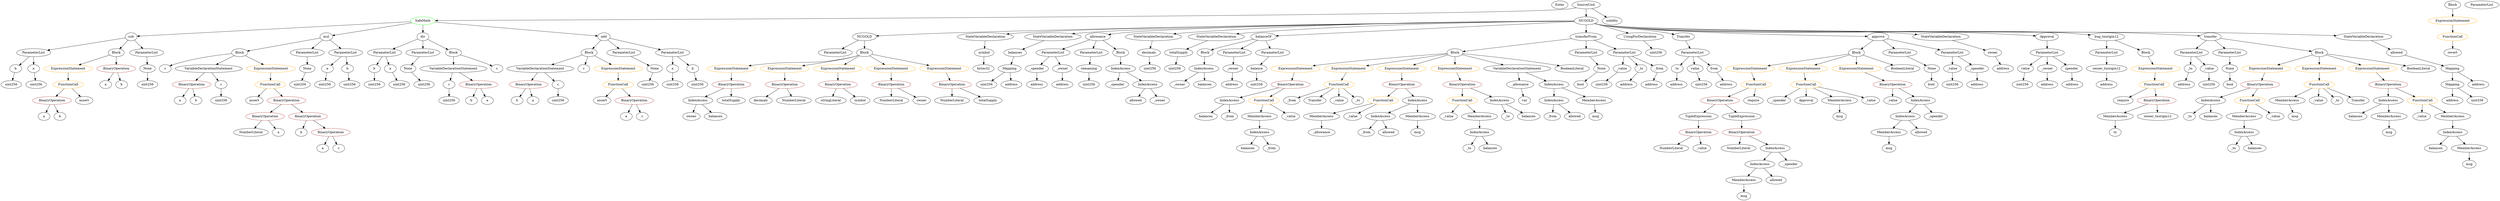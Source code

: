 strict digraph {
	graph [bb="0,0,9510.2,900"];
	node [label="\N"];
	Enter	[height=0.5,
		pos="5898.6,882",
		width=0.83628];
	IndexAccess_Unnamed_1	[color=black,
		height=0.5,
		label=IndexAccess,
		pos="4574.6,594",
		width=1.6402];
	Identifier__owner	[color=black,
		height=0.5,
		label=_owner,
		pos="4479.6,522",
		width=1.0719];
	IndexAccess_Unnamed_1 -> Identifier__owner	[pos="e,4499.4,537.63 4553,577.12 4539.8,567.39 4522.8,554.82 4508.4,544.24"];
	Identifier_balances_1	[color=black,
		height=0.5,
		label=balances,
		pos="4578.6,522",
		width=1.1828];
	IndexAccess_Unnamed_1 -> Identifier_balances_1	[pos="e,4577.6,540.1 4575.6,575.7 4576,568.41 4576.5,559.73 4577,551.54"];
	ElementaryTypeName_bool_1	[color=black,
		height=0.5,
		label=bool,
		pos="6004.6,522",
		width=0.76697];
	VariableDeclaration_decimals	[color=black,
		height=0.5,
		label=decimals,
		pos="4363.6,666",
		width=1.1967];
	ElementaryTypeName_uint256_19	[color=black,
		height=0.5,
		label=uint256,
		pos="4366.6,594",
		width=1.0442];
	VariableDeclaration_decimals -> ElementaryTypeName_uint256_19	[pos="e,4365.9,612.1 4364.3,647.7 4364.6,640.41 4365,631.73 4365.4,623.54"];
	Identifier_b_1	[color=black,
		height=0.5,
		label=b,
		pos="1152.6,306",
		width=0.75];
	Parameter_b_2	[color=black,
		height=0.5,
		label=b,
		pos="47.591,594",
		width=0.75];
	ElementaryTypeName_uint256_9	[color=black,
		height=0.5,
		label=uint256,
		pos="37.591,522",
		width=1.0442];
	Parameter_b_2 -> ElementaryTypeName_uint256_9	[pos="e,40.034,540.1 45.119,575.7 44.066,568.32 42.809,559.52 41.627,551.25"];
	Identifier__from_4	[color=black,
		height=0.5,
		label=_from,
		pos="4858.6,450",
		width=0.93331];
	stringLiteral_Unnamed	[color=black,
		height=0.5,
		label=stringLiteral,
		pos="3144.6,450",
		width=1.5016];
	ParameterList_Unnamed_13	[color=black,
		height=0.5,
		label=ParameterList,
		pos="3998.6,666",
		width=1.7095];
	Parameter__spender	[color=black,
		height=0.5,
		label=_spender,
		pos="3923.6,594",
		width=1.2521];
	ParameterList_Unnamed_13 -> Parameter__spender	[pos="e,3940.7,610.99 3980.8,648.41 3971.3,639.57 3959.5,628.53 3949.1,618.79"];
	Parameter__owner_1	[color=black,
		height=0.5,
		label=_owner,
		pos="4025.6,594",
		width=1.0719];
	ParameterList_Unnamed_13 -> Parameter__owner_1	[pos="e,4019,612.1 4005.3,647.7 4008.2,640.15 4011.7,631.12 4014.9,622.68"];
	ElementaryTypeName_var	[color=black,
		height=0.5,
		label=var,
		pos="5772.6,450",
		width=0.75];
	BinaryOperation_Unnamed_21	[color=brown,
		height=0.5,
		label=BinaryOperation,
		pos="6451.6,306",
		width=1.9867];
	NumberLiteral_Unnamed_4	[color=black,
		height=0.5,
		label=NumberLiteral,
		pos="6347.6,234",
		width=1.765];
	BinaryOperation_Unnamed_21 -> NumberLiteral_Unnamed_4	[pos="e,6371.6,251.15 6427.5,288.76 6413.7,279.49 6396.2,267.71 6381.1,257.55"];
	Identifier__value_7	[color=black,
		height=0.5,
		label=_value,
		pos="6463.6,234",
		width=0.96103];
	BinaryOperation_Unnamed_21 -> Identifier__value_7	[pos="e,6460.7,252.1 6454.6,287.7 6455.8,280.32 6457.3,271.52 6458.7,263.25"];
	ElementaryTypeName_address_1	[color=black,
		height=0.5,
		label=address,
		pos="9369.6,450",
		width=1.0996];
	Block_Unnamed_9	[color=black,
		height=0.5,
		label=Block,
		pos="7052.6,666",
		width=0.90558];
	ExpressionStatement_Unnamed_15	[color=orange,
		height=0.5,
		label=ExpressionStatement,
		pos="6662.6,594",
		width=2.458];
	Block_Unnamed_9 -> ExpressionStatement_Unnamed_15	[pos="e,6727.3,606.61 7021.7,659.45 6961,648.56 6824.7,624.1 6738.6,608.64"];
	ExpressionStatement_Unnamed_17	[color=orange,
		height=0.5,
		label=ExpressionStatement,
		pos="6857.6,594",
		width=2.458];
	Block_Unnamed_9 -> ExpressionStatement_Unnamed_17	[pos="e,6900,610.24 7025.9,655.41 6996.4,644.81 6948,627.47 6910.7,614.08"];
	ExpressionStatement_Unnamed_16	[color=orange,
		height=0.5,
		label=ExpressionStatement,
		pos="7052.6,594",
		width=2.458];
	Block_Unnamed_9 -> ExpressionStatement_Unnamed_16	[pos="e,7052.6,612.1 7052.6,647.7 7052.6,640.41 7052.6,631.73 7052.6,623.54"];
	BooleanLiteral_Unnamed_2	[color=black,
		height=0.5,
		label=BooleanLiteral,
		pos="7223.6,594",
		width=1.7788];
	Block_Unnamed_9 -> BooleanLiteral_Unnamed_2	[pos="e,7188.3,609.45 7078.2,654.52 7104.5,643.76 7145.9,626.79 7177.9,613.72"];
	ExpressionStatement_Unnamed_19	[color=orange,
		height=0.5,
		label=ExpressionStatement,
		pos="9322.6,810",
		width=2.458];
	FunctionCall_Unnamed_13	[color=orange,
		height=0.5,
		label=FunctionCall,
		pos="9322.6,738",
		width=1.6125];
	ExpressionStatement_Unnamed_19 -> FunctionCall_Unnamed_13	[pos="e,9322.6,756.1 9322.6,791.7 9322.6,784.41 9322.6,775.73 9322.6,767.54"];
	ExpressionStatement_Unnamed_6	[color=orange,
		height=0.5,
		label=ExpressionStatement,
		pos="2779.6,594",
		width=2.458];
	BinaryOperation_Unnamed_13	[color=brown,
		height=0.5,
		label=BinaryOperation,
		pos="2774.6,522",
		width=1.9867];
	ExpressionStatement_Unnamed_6 -> BinaryOperation_Unnamed_13	[pos="e,2775.8,540.1 2778.4,575.7 2777.8,568.41 2777.2,559.73 2776.6,551.54"];
	BinaryOperation_Unnamed_8	[color=brown,
		height=0.5,
		label=BinaryOperation,
		pos="1989.6,522",
		width=1.9867];
	Identifier_b_5	[color=black,
		height=0.5,
		label=b,
		pos="1948.6,450",
		width=0.75];
	BinaryOperation_Unnamed_8 -> Identifier_b_5	[pos="e,1958,467.14 1979.5,503.7 1974.8,495.67 1969.1,485.95 1963.9,477.05"];
	Identifier_a_6	[color=black,
		height=0.5,
		label=a,
		pos="2020.6,450",
		width=0.75];
	BinaryOperation_Unnamed_8 -> Identifier_a_6	[pos="e,2013.2,467.62 1997.3,503.7 2000.7,495.95 2004.8,486.64 2008.6,478.02"];
	IndexAccess_Unnamed_19	[color=black,
		height=0.5,
		label=IndexAccess,
		pos="7260.6,378",
		width=1.6402];
	MemberAccess_Unnamed_11	[color=black,
		height=0.5,
		label=MemberAccess,
		pos="7197.6,306",
		width=1.9174];
	IndexAccess_Unnamed_19 -> MemberAccess_Unnamed_11	[pos="e,7212.9,323.96 7245.7,360.41 7238.2,352.08 7228.9,341.8 7220.5,332.49"];
	Identifier_allowed_4	[color=black,
		height=0.5,
		label=allowed,
		pos="7323.6,306",
		width=1.0858];
	IndexAccess_Unnamed_19 -> Identifier_allowed_4	[pos="e,7309.2,322.99 7275.5,360.41 7283.3,351.74 7293,340.97 7301.7,331.38"];
	BinaryOperation_Unnamed_10	[color=brown,
		height=0.5,
		label=BinaryOperation,
		pos="3604.6,522",
		width=1.9867];
	NumberLiteral_Unnamed_1	[color=black,
		height=0.5,
		label=NumberLiteral,
		pos="3604.6,450",
		width=1.765];
	BinaryOperation_Unnamed_10 -> NumberLiteral_Unnamed_1	[pos="e,3604.6,468.1 3604.6,503.7 3604.6,496.41 3604.6,487.73 3604.6,479.54"];
	Identifier_totalSupply	[color=black,
		height=0.5,
		label=totalSupply,
		pos="3739.6,450",
		width=1.4739];
	BinaryOperation_Unnamed_10 -> Identifier_totalSupply	[pos="e,3711.7,465.46 3634.9,505.29 3654.7,495.04 3680.6,481.57 3701.8,470.62"];
	Block_Unnamed_3	[color=black,
		height=0.5,
		label=Block,
		pos="2234.6,666",
		width=0.90558];
	VariableDeclarationStatement_Unnamed_2	[color=black,
		height=0.5,
		label=VariableDeclarationStatement,
		pos="2047.6,594",
		width=3.3174];
	Block_Unnamed_3 -> VariableDeclarationStatement_Unnamed_2	[pos="e,2090.8,611.17 2208.2,655.12 2180.5,644.77 2136.4,628.23 2101.3,615.12"];
	Identifier_c_4	[color=black,
		height=0.5,
		label=c,
		pos="2211.6,594",
		width=0.75];
	Block_Unnamed_3 -> Identifier_c_4	[pos="e,2217.1,611.79 2229,648.05 2226.5,640.4 2223.5,631.16 2220.6,622.56"];
	ExpressionStatement_Unnamed_2	[color=orange,
		height=0.5,
		label=ExpressionStatement,
		pos="2344.6,594",
		width=2.458];
	Block_Unnamed_3 -> ExpressionStatement_Unnamed_2	[pos="e,2318.6,611.57 2255.3,651.83 2270.4,642.21 2291.3,628.92 2309.1,617.61"];
	Parameter_None_3	[color=black,
		height=0.5,
		label=None,
		pos="2481.6,594",
		width=0.85014];
	ElementaryTypeName_uint256_13	[color=black,
		height=0.5,
		label=uint256,
		pos="2461.6,522",
		width=1.0442];
	Parameter_None_3 -> ElementaryTypeName_uint256_13	[pos="e,2466.5,540.28 2476.7,576.05 2474.6,568.6 2472.1,559.64 2469.7,551.22"];
	ParameterList_Unnamed_2	[color=black,
		height=0.5,
		label=ParameterList,
		pos="1455.6,666",
		width=1.7095];
	Parameter_b_1	[color=black,
		height=0.5,
		label=b,
		pos="1403.6,594",
		width=0.75];
	ParameterList_Unnamed_2 -> Parameter_b_1	[pos="e,1415,610.36 1443,648.05 1436.6,639.44 1428.7,628.81 1421.7,619.33"];
	Parameter_a_1	[color=black,
		height=0.5,
		label=a,
		pos="1475.6,594",
		width=0.75];
	ParameterList_Unnamed_2 -> Parameter_a_1	[pos="e,1470.7,612.1 1460.5,647.7 1462.7,640.24 1465.2,631.32 1467.6,622.97"];
	FunctionDefinition_sub	[color=black,
		height=0.5,
		label=sub,
		pos="487.59,738",
		width=0.75];
	ParameterList_Unnamed_4	[color=black,
		height=0.5,
		label=ParameterList,
		pos="120.59,666",
		width=1.7095];
	FunctionDefinition_sub -> ParameterList_Unnamed_4	[pos="e,171.16,676.64 461.78,732.08 404.21,721.1 263.91,694.34 182.27,678.76"];
	Block_Unnamed_2	[color=black,
		height=0.5,
		label=Block,
		pos="431.59,666",
		width=0.90558];
	FunctionDefinition_sub -> Block_Unnamed_2	[pos="e,444.11,682.64 475.44,721.81 468.35,712.94 459.23,701.55 451.15,691.45"];
	ParameterList_Unnamed_5	[color=black,
		height=0.5,
		label=ParameterList,
		pos="547.59,666",
		width=1.7095];
	FunctionDefinition_sub -> ParameterList_Unnamed_5	[pos="e,533.34,683.63 500.61,721.81 508,713.19 517.44,702.18 525.91,692.29"];
	ElementaryTypeName_uint256_14	[color=black,
		height=0.5,
		label=uint256,
		pos="2106.6,450",
		width=1.0442];
	Identifier__to_1	[color=black,
		height=0.5,
		label=_to,
		pos="8512.6,234",
		width=0.75];
	BinaryOperation_Unnamed_14	[color=brown,
		height=0.5,
		label=BinaryOperation,
		pos="2984.6,522",
		width=1.9867];
	Identifier_decimals	[color=black,
		height=0.5,
		label=decimals,
		pos="2883.6,450",
		width=1.1967];
	BinaryOperation_Unnamed_14 -> Identifier_decimals	[pos="e,2905.1,465.88 2960.9,504.59 2947,494.97 2929.4,482.73 2914.4,472.37"];
	NumberLiteral_Unnamed_3	[color=black,
		height=0.5,
		label=NumberLiteral,
		pos="3008.6,450",
		width=1.765];
	BinaryOperation_Unnamed_14 -> NumberLiteral_Unnamed_3	[pos="e,3002.7,468.1 2990.5,503.7 2993.1,496.24 2996.1,487.32 2999,478.97"];
	MemberAccess_Unnamed_7	[color=black,
		height=0.5,
		label=MemberAccess,
		pos="4739.6,378",
		width=1.9174];
	IndexAccess_Unnamed_13	[color=black,
		height=0.5,
		label=IndexAccess,
		pos="4739.6,306",
		width=1.6402];
	MemberAccess_Unnamed_7 -> IndexAccess_Unnamed_13	[pos="e,4739.6,324.1 4739.6,359.7 4739.6,352.41 4739.6,343.73 4739.6,335.54"];
	VariableDeclaration_value_1	[color=black,
		height=0.5,
		label=value,
		pos="7707.6,594",
		width=0.82242];
	ElementaryTypeName_uint256_21	[color=black,
		height=0.5,
		label=uint256,
		pos="7698.6,522",
		width=1.0442];
	VariableDeclaration_value_1 -> ElementaryTypeName_uint256_21	[pos="e,7700.8,540.1 7705.4,575.7 7704.4,568.32 7703.3,559.52 7702.2,551.25"];
	Identifier_msg	[color=black,
		height=0.5,
		label=msg,
		pos="9121.6,306",
		width=0.75];
	NumberLiteral_Unnamed	[color=black,
		height=0.5,
		label=NumberLiteral,
		pos="927.59,306",
		width=1.765];
	ElementaryTypeName_uint256_20	[color=black,
		height=0.5,
		label=uint256,
		pos="6471.6,522",
		width=1.0442];
	VariableDeclarationStatement_Unnamed_2 -> BinaryOperation_Unnamed_8	[pos="e,2003.8,540.1 2033.3,575.7 2026.5,567.56 2018.3,557.69 2010.9,548.7"];
	VariableDeclaration_c_2	[color=black,
		height=0.5,
		label=c,
		pos="2106.6,522",
		width=0.75];
	VariableDeclarationStatement_Unnamed_2 -> VariableDeclaration_c_2	[pos="e,2093.8,538.2 2062.2,575.7 2069.5,566.98 2078.5,556.28 2086.5,546.81"];
	Parameter__value_1	[color=black,
		height=0.5,
		label=_value,
		pos="6138.6,594",
		width=0.96103];
	ElementaryTypeName_uint256_25	[color=black,
		height=0.5,
		label=uint256,
		pos="6087.6,522",
		width=1.0442];
	Parameter__value_1 -> ElementaryTypeName_uint256_25	[pos="e,6099.4,539.15 6126.8,576.76 6120.6,568.28 6112.9,557.71 6105.9,548.2"];
	FunctionCall_Unnamed_8	[color=orange,
		height=0.5,
		label=FunctionCall,
		pos="5230.6,450",
		width=1.6125];
	MemberAccess_Unnamed_9	[color=black,
		height=0.5,
		label=MemberAccess,
		pos="4984.6,378",
		width=1.9174];
	FunctionCall_Unnamed_8 -> MemberAccess_Unnamed_9	[pos="e,5029.9,391.88 5188.9,437.13 5148.2,425.55 5086,407.86 5040.9,395.03"];
	Identifier__value_5	[color=black,
		height=0.5,
		label=_value,
		pos="5106.6,378",
		width=0.96103];
	FunctionCall_Unnamed_8 -> Identifier__value_5	[pos="e,5129.6,391.98 5203.4,433.64 5184.6,423.01 5159.4,408.82 5139.5,397.56"];
	ParameterList_Unnamed_21	[color=black,
		height=0.5,
		label=ParameterList,
		pos="8024.6,666",
		width=1.7095];
	Parameter_owner_txorigin12	[color=black,
		height=0.5,
		label=owner_txorigin12,
		pos="8024.6,594",
		width=2.0976];
	ParameterList_Unnamed_21 -> Parameter_owner_txorigin12	[pos="e,8024.6,612.1 8024.6,647.7 8024.6,640.41 8024.6,631.73 8024.6,623.54"];
	ParameterList_Unnamed_4 -> Parameter_b_2	[pos="e,62.303,609.11 103.29,648.41 93.443,638.97 80.989,627.03 70.356,616.83"];
	Parameter_a_2	[color=black,
		height=0.5,
		label=a,
		pos="120.59,594",
		width=0.75];
	ParameterList_Unnamed_4 -> Parameter_a_2	[pos="e,120.59,612.1 120.59,647.7 120.59,640.41 120.59,631.73 120.59,623.54"];
	ParameterList_Unnamed_7	[color=black,
		height=0.5,
		label=ParameterList,
		pos="2370.6,666",
		width=1.7095];
	ParameterList_Unnamed_7 -> Parameter_None_3	[pos="e,2461.3,607.78 2395.8,649.12 2412.4,638.66 2434.1,624.93 2451.6,613.91"];
	ElementaryTypeName_address_3	[color=black,
		height=0.5,
		label=address,
		pos="7620.6,594",
		width=1.0996];
	FunctionCall_Unnamed_10	[color=orange,
		height=0.5,
		label=FunctionCall,
		pos="6682.6,522",
		width=1.6125];
	ExpressionStatement_Unnamed_15 -> FunctionCall_Unnamed_10	[pos="e,6677.7,540.1 6667.5,575.7 6669.7,568.24 6672.2,559.32 6674.6,550.97"];
	VariableDeclaration_owner	[color=black,
		height=0.5,
		label=owner,
		pos="7576.6,666",
		width=0.93331];
	VariableDeclaration_owner -> ElementaryTypeName_address_3	[pos="e,7610.2,611.47 7587,648.41 7592.2,640.22 7598.5,630.14 7604.3,620.95"];
	VariableDeclaration_allowed	[color=black,
		height=0.5,
		label=allowed,
		pos="9145.6,666",
		width=1.0858];
	Mapping_Unnamed	[color=black,
		height=0.5,
		label=Mapping,
		pos="9369.6,594",
		width=1.2105];
	VariableDeclaration_allowed -> Mapping_Unnamed	[pos="e,9335.6,605.63 9177.2,655.12 9215.7,643.09 9281,622.69 9324.7,609.04"];
	Identifier__value	[color=black,
		height=0.5,
		label=_value,
		pos="9249.6,378",
		width=0.96103];
	BinaryOperation_Unnamed_20	[color=brown,
		height=0.5,
		label=BinaryOperation,
		pos="6533.6,450",
		width=1.9867];
	FunctionCall_Unnamed_10 -> BinaryOperation_Unnamed_20	[pos="e,6566.5,466.46 6651.7,506.5 6630,496.31 6600.7,482.55 6576.8,471.28"];
	Identifier_require	[color=black,
		height=0.5,
		label=require,
		pos="6659.6,450",
		width=1.0026];
	FunctionCall_Unnamed_10 -> Identifier_require	[pos="e,6665.2,468.1 6676.9,503.7 6674.5,496.24 6671.5,487.32 6668.8,478.97"];
	Identifier_c_1	[color=black,
		height=0.5,
		label=c,
		pos="627.59,594",
		width=0.75];
	ExpressionStatement_Unnamed_7	[color=orange,
		height=0.5,
		label=ExpressionStatement,
		pos="2984.6,594",
		width=2.458];
	ExpressionStatement_Unnamed_7 -> BinaryOperation_Unnamed_14	[pos="e,2984.6,540.1 2984.6,575.7 2984.6,568.41 2984.6,559.73 2984.6,551.54"];
	ElementaryTypeName_uint256_2	[color=black,
		height=0.5,
		label=uint256,
		pos="1124.6,522",
		width=1.0442];
	VariableDeclarationStatement_Unnamed	[color=black,
		height=0.5,
		label=VariableDeclarationStatement,
		pos="791.59,594",
		width=3.3174];
	BinaryOperation_Unnamed	[color=brown,
		height=0.5,
		label=BinaryOperation,
		pos="731.59,522",
		width=1.9867];
	VariableDeclarationStatement_Unnamed -> BinaryOperation_Unnamed	[pos="e,746.25,540.1 776.76,575.7 769.78,567.56 761.32,557.69 753.62,548.7"];
	VariableDeclaration_c	[color=black,
		height=0.5,
		label=c,
		pos="848.59,522",
		width=0.75];
	VariableDeclarationStatement_Unnamed -> VariableDeclaration_c	[pos="e,836.21,538.2 805.68,575.7 812.7,567.07 821.31,556.5 828.97,547.1"];
	ExpressionStatement_Unnamed_9	[color=orange,
		height=0.5,
		label=ExpressionStatement,
		pos="8639.6,594",
		width=2.458];
	BinaryOperation_Unnamed_16	[color=brown,
		height=0.5,
		label=BinaryOperation,
		pos="8619.6,522",
		width=1.9867];
	ExpressionStatement_Unnamed_9 -> BinaryOperation_Unnamed_16	[pos="e,8624.5,540.1 8634.6,575.7 8632.5,568.24 8630,559.32 8627.6,550.97"];
	ElementaryTypeName_bool	[color=black,
		height=0.5,
		label=bool,
		pos="8502.6,522",
		width=0.76697];
	ParameterList_Unnamed_3	[color=black,
		height=0.5,
		label=ParameterList,
		pos="1596.6,666",
		width=1.7095];
	Parameter_None_1	[color=black,
		height=0.5,
		label=None,
		pos="1551.6,594",
		width=0.85014];
	ParameterList_Unnamed_3 -> Parameter_None_1	[pos="e,1562.1,611.31 1585.7,648.05 1580.4,639.85 1574,629.83 1568.1,620.71"];
	FunctionCall_Unnamed_2	[color=orange,
		height=0.5,
		label=FunctionCall,
		pos="2344.6,522",
		width=1.6125];
	Identifier_assert_2	[color=black,
		height=0.5,
		label=assert,
		pos="2283.6,450",
		width=0.89172];
	FunctionCall_Unnamed_2 -> Identifier_assert_2	[pos="e,2297.1,466.51 2330.1,504.41 2322.5,495.62 2312.9,484.66 2304.5,474.96"];
	BinaryOperation_Unnamed_9	[color=brown,
		height=0.5,
		label=BinaryOperation,
		pos="2405.6,450",
		width=1.9867];
	FunctionCall_Unnamed_2 -> BinaryOperation_Unnamed_9	[pos="e,2390.8,467.96 2359,504.41 2366.3,496.08 2375.3,485.8 2383.4,476.49"];
	Identifier_a_2	[color=black,
		height=0.5,
		label=a,
		pos="1233.6,234",
		width=0.75];
	IndexAccess_Unnamed_4	[color=black,
		height=0.5,
		label=IndexAccess,
		pos="9118.6,450",
		width=1.6402];
	Identifier_balances_2	[color=black,
		height=0.5,
		label=balances,
		pos="8991.6,378",
		width=1.1828];
	IndexAccess_Unnamed_4 -> Identifier_balances_2	[pos="e,9016.5,392.74 9091,433.81 9072.1,423.35 9046.7,409.38 9026.3,398.16"];
	MemberAccess_Unnamed	[color=black,
		height=0.5,
		label=MemberAccess,
		pos="9121.6,378",
		width=1.9174];
	IndexAccess_Unnamed_4 -> MemberAccess_Unnamed	[pos="e,9120.9,396.1 9119.3,431.7 9119.6,424.41 9120,415.73 9120.4,407.54"];
	Identifier_Transfer_1	[color=black,
		height=0.5,
		label=Transfer,
		pos="4952.6,450",
		width=1.1689];
	Identifier__spender	[color=black,
		height=0.5,
		label=_spender,
		pos="4233.6,522",
		width=1.2521];
	Block_Unnamed_10	[color=black,
		height=0.5,
		label=Block,
		pos="8171.6,666",
		width=0.90558];
	ExpressionStatement_Unnamed_18	[color=orange,
		height=0.5,
		label=ExpressionStatement,
		pos="8206.6,594",
		width=2.458];
	Block_Unnamed_10 -> ExpressionStatement_Unnamed_18	[pos="e,8198.1,611.96 8179.9,648.41 8183.8,640.59 8188.6,631.06 8193,622.23"];
	VariableDeclaration_symbol	[color=black,
		height=0.5,
		label=symbol,
		pos="3719.6,666",
		width=1.0581];
	ElementaryTypeName_bytes32	[color=black,
		height=0.5,
		label=bytes32,
		pos="3715.6,594",
		width=1.0996];
	VariableDeclaration_symbol -> ElementaryTypeName_bytes32	[pos="e,3716.6,612.1 3718.6,647.7 3718.2,640.41 3717.7,631.73 3717.2,623.54"];
	VariableDeclaration__allowance	[color=black,
		height=0.5,
		label=_allowance,
		pos="5760.6,522",
		width=1.4462];
	VariableDeclaration__allowance -> ElementaryTypeName_var	[pos="e,5769.7,468.1 5763.6,503.7 5764.8,496.32 5766.3,487.52 5767.7,479.25"];
	VariableDeclarationStatement_Unnamed_1	[color=black,
		height=0.5,
		label=VariableDeclarationStatement,
		pos="1719.6,594",
		width=3.3174];
	VariableDeclaration_c_1	[color=black,
		height=0.5,
		label=c,
		pos="1696.6,522",
		width=0.75];
	VariableDeclarationStatement_Unnamed_1 -> VariableDeclaration_c_1	[pos="e,1702.2,540.1 1713.9,575.7 1711.5,568.24 1708.5,559.32 1705.8,550.97"];
	BinaryOperation_Unnamed_5	[color=brown,
		height=0.5,
		label=BinaryOperation,
		pos="1813.6,522",
		width=1.9867];
	VariableDeclarationStatement_Unnamed_1 -> BinaryOperation_Unnamed_5	[pos="e,1791.4,539.55 1742.3,576.05 1754.3,567.13 1769.2,556.06 1782.3,546.34"];
	Identifier_a_1	[color=black,
		height=0.5,
		label=a,
		pos="1036.6,306",
		width=0.75];
	Identifier_allowed	[color=black,
		height=0.5,
		label=allowed,
		pos="4307.6,450",
		width=1.0858];
	ParameterList_Unnamed_22	[color=black,
		height=0.5,
		label=ParameterList,
		pos="9434.6,882",
		width=1.7095];
	Identifier__from	[color=black,
		height=0.5,
		label=_from,
		pos="5904.6,378",
		width=0.93331];
	Parameter_balance	[color=black,
		height=0.5,
		label=balance,
		pos="4785.6,594",
		width=1.0719];
	ElementaryTypeName_uint256_22	[color=black,
		height=0.5,
		label=uint256,
		pos="4777.6,522",
		width=1.0442];
	Parameter_balance -> ElementaryTypeName_uint256_22	[pos="e,4779.5,540.1 4783.6,575.7 4782.8,568.41 4781.8,559.73 4780.9,551.54"];
	Block_Unnamed	[color=black,
		height=0.5,
		label=Block,
		pos="904.59,666",
		width=0.90558];
	Block_Unnamed -> Identifier_c_1	[pos="e,648.58,605.88 873.17,660.41 826.57,653.08 736.77,636.97 663.59,612 662.04,611.47 660.46,610.89 658.88,610.28"];
	Block_Unnamed -> VariableDeclarationStatement_Unnamed	[pos="e,818.75,611.82 883.34,651.83 867.91,642.28 846.64,629.1 828.47,617.85"];
	ExpressionStatement_Unnamed	[color=orange,
		height=0.5,
		label=ExpressionStatement,
		pos="1017.6,594",
		width=2.458];
	Block_Unnamed -> ExpressionStatement_Unnamed	[pos="e,990.85,611.57 925.85,651.83 941.38,642.21 962.84,628.92 981.09,617.61"];
	FunctionDefinition_NUGOLD	[color=black,
		height=0.5,
		label=NUGOLD,
		pos="3276.6,738",
		width=1.3769];
	ParameterList_Unnamed_10	[color=black,
		height=0.5,
		label=ParameterList,
		pos="3164.6,666",
		width=1.7095];
	FunctionDefinition_NUGOLD -> ParameterList_Unnamed_10	[pos="e,3189.7,682.72 3252.6,721.98 3237.1,712.31 3216.7,699.58 3199.5,688.8"];
	Block_Unnamed_4	[color=black,
		height=0.5,
		label=Block,
		pos="3276.6,666",
		width=0.90558];
	FunctionDefinition_NUGOLD -> Block_Unnamed_4	[pos="e,3276.6,684.1 3276.6,719.7 3276.6,712.41 3276.6,703.73 3276.6,695.54"];
	FunctionDefinition_mul	[color=black,
		height=0.5,
		label=mul,
		pos="1224.6,738",
		width=0.75];
	FunctionDefinition_mul -> Block_Unnamed	[pos="e,934.5,673.54 1198.9,731.39 1143.6,719.28 1012.4,690.58 945.45,675.94"];
	ParameterList_Unnamed_1	[color=black,
		height=0.5,
		label=ParameterList,
		pos="1154.6,666",
		width=1.7095];
	FunctionDefinition_mul -> ParameterList_Unnamed_1	[pos="e,1171.3,683.7 1210.1,722.5 1201.2,713.59 1189.5,701.94 1179.2,691.62"];
	ParameterList_Unnamed	[color=black,
		height=0.5,
		label=ParameterList,
		pos="1295.6,666",
		width=1.7095];
	FunctionDefinition_mul -> ParameterList_Unnamed	[pos="e,1278.7,683.7 1239.3,722.5 1248.3,713.59 1260.2,701.94 1270.6,691.62"];
	ElementaryTypeName_uint256_8	[color=black,
		height=0.5,
		label=uint256,
		pos="130.59,522",
		width=1.0442];
	ElementaryTypeName_address_13	[color=black,
		height=0.5,
		label=address,
		pos="6182.6,522",
		width=1.0996];
	IndexAccess_Unnamed_14	[color=black,
		height=0.5,
		label=IndexAccess,
		pos="5365.6,450",
		width=1.6402];
	IndexAccess_Unnamed_15	[color=black,
		height=0.5,
		label=IndexAccess,
		pos="5218.6,378",
		width=1.6402];
	IndexAccess_Unnamed_14 -> IndexAccess_Unnamed_15	[pos="e,5249.6,393.78 5334.8,434.33 5313,423.95 5283.6,409.94 5259.8,398.61"];
	MemberAccess_Unnamed_8	[color=black,
		height=0.5,
		label=MemberAccess,
		pos="5364.6,378",
		width=1.9174];
	IndexAccess_Unnamed_14 -> MemberAccess_Unnamed_8	[pos="e,5364.8,396.1 5365.3,431.7 5365.2,424.41 5365.1,415.73 5365,407.54"];
	Identifier_symbol	[color=black,
		height=0.5,
		label=symbol,
		pos="3254.6,450",
		width=1.0581];
	Identifier_balances_9	[color=black,
		height=0.5,
		label=balances,
		pos="4692.6,234",
		width=1.1828];
	Identifier_a_4	[color=black,
		height=0.5,
		label=a,
		pos="156.59,378",
		width=0.75];
	BinaryOperation_Unnamed_4	[color=brown,
		height=0.5,
		label=BinaryOperation,
		pos="1269.6,306",
		width=1.9867];
	BinaryOperation_Unnamed_4 -> Identifier_a_2	[pos="e,1241.9,251.14 1260.7,287.7 1256.6,279.75 1251.7,270.16 1247.1,261.34"];
	Identifier_c	[color=black,
		height=0.5,
		label=c,
		pos="1305.6,234",
		width=0.75];
	BinaryOperation_Unnamed_4 -> Identifier_c	[pos="e,1297.3,251.14 1278.5,287.7 1282.6,279.75 1287.5,270.16 1292,261.34"];
	IndexAccess_Unnamed_13 -> Identifier_balances_9	[pos="e,4703.9,251.79 4728.2,288.05 4722.8,279.97 4716.2,270.12 4710.1,261.11"];
	Identifier__from_2	[color=black,
		height=0.5,
		label=_from,
		pos="4786.6,234",
		width=0.93331];
	IndexAccess_Unnamed_13 -> Identifier__from_2	[pos="e,4775.6,251.31 4751,288.05 4756.5,279.85 4763.2,269.83 4769.3,260.71"];
	ElementaryTypeName_uint256_5	[color=black,
		height=0.5,
		label=uint256,
		pos="1403.6,522",
		width=1.0442];
	NumberLiteral_Unnamed_2	[color=black,
		height=0.5,
		label=NumberLiteral,
		pos="3374.6,450",
		width=1.765];
	Parameter__value_2	[color=black,
		height=0.5,
		label=_value,
		pos="7419.6,594",
		width=0.96103];
	ElementaryTypeName_uint256_26	[color=black,
		height=0.5,
		label=uint256,
		pos="7419.6,522",
		width=1.0442];
	Parameter__value_2 -> ElementaryTypeName_uint256_26	[pos="e,7419.6,540.1 7419.6,575.7 7419.6,568.41 7419.6,559.73 7419.6,551.54"];
	Identifier_revert	[color=black,
		height=0.5,
		label=revert,
		pos="9322.6,666",
		width=0.87786];
	IndexAccess_Unnamed_7	[color=black,
		height=0.5,
		label=IndexAccess,
		pos="8556.6,306",
		width=1.6402];
	IndexAccess_Unnamed_7 -> Identifier__to_1	[pos="e,8522.5,250.83 8545.9,288.05 8540.7,279.73 8534.3,269.54 8528.5,260.32"];
	Identifier_balances_5	[color=black,
		height=0.5,
		label=balances,
		pos="8600.6,234",
		width=1.1828];
	IndexAccess_Unnamed_7 -> Identifier_balances_5	[pos="e,8590,251.79 8567.2,288.05 8572.3,280.06 8578.4,270.33 8584,261.4"];
	Identifier__to	[color=black,
		height=0.5,
		label=_to,
		pos="8338.6,378",
		width=0.75];
	Identifier__from_3	[color=black,
		height=0.5,
		label=_from,
		pos="5158.6,306",
		width=0.93331];
	TupleExpression_Unnamed	[color=black,
		height=0.5,
		label=TupleExpression,
		pos="6451.6,378",
		width=2.0422];
	TupleExpression_Unnamed -> BinaryOperation_Unnamed_21	[pos="e,6451.6,324.1 6451.6,359.7 6451.6,352.41 6451.6,343.73 6451.6,335.54"];
	NumberLiteral_Unnamed_5	[color=black,
		height=0.5,
		label=NumberLiteral,
		pos="6592.6,234",
		width=1.765];
	VariableDeclaration_to	[color=black,
		height=0.5,
		label=to,
		pos="6376.6,594",
		width=0.75];
	ElementaryTypeName_address_5	[color=black,
		height=0.5,
		label=address,
		pos="6376.6,522",
		width=1.0996];
	VariableDeclaration_to -> ElementaryTypeName_address_5	[pos="e,6376.6,540.1 6376.6,575.7 6376.6,568.41 6376.6,559.73 6376.6,551.54"];
	Identifier_a	[color=black,
		height=0.5,
		label=a,
		pos="676.59,450",
		width=0.75];
	BinaryOperation_Unnamed -> Identifier_a	[pos="e,688.66,466.36 718.28,504.05 711.51,495.44 703.15,484.81 695.71,475.33"];
	Identifier_b	[color=black,
		height=0.5,
		label=b,
		pos="748.59,450",
		width=0.75];
	BinaryOperation_Unnamed -> Identifier_b	[pos="e,744.44,468.1 735.79,503.7 737.58,496.32 739.72,487.52 741.73,479.25"];
	Parameter_a	[color=black,
		height=0.5,
		label=a,
		pos="1231.6,594",
		width=0.75];
	ElementaryTypeName_uint256	[color=black,
		height=0.5,
		label=uint256,
		pos="1217.6,522",
		width=1.0442];
	Parameter_a -> ElementaryTypeName_uint256	[pos="e,1221,540.1 1228.1,575.7 1226.7,568.32 1224.9,559.52 1223.2,551.25"];
	StateVariableDeclaration_Unnamed_5	[color=black,
		height=0.5,
		label=StateVariableDeclaration,
		pos="3728.6,738",
		width=2.8184];
	StateVariableDeclaration_Unnamed_5 -> VariableDeclaration_symbol	[pos="e,3721.8,684.1 3726.4,719.7 3725.4,712.32 3724.3,703.52 3723.2,695.25"];
	Identifier_a_7	[color=black,
		height=0.5,
		label=a,
		pos="2369.6,378",
		width=0.75];
	Identifier_assert	[color=black,
		height=0.5,
		label=assert,
		pos="973.59,450",
		width=0.89172];
	Identifier_msg_7	[color=black,
		height=0.5,
		label=msg,
		pos="7000.6,378",
		width=0.75];
	Identifier__value_3	[color=black,
		height=0.5,
		label=_value,
		pos="5486.6,378",
		width=0.96103];
	Parameter_None_6	[color=black,
		height=0.5,
		label=None,
		pos="7336.6,594",
		width=0.85014];
	ElementaryTypeName_bool_2	[color=black,
		height=0.5,
		label=bool,
		pos="7336.6,522",
		width=0.76697];
	Parameter_None_6 -> ElementaryTypeName_bool_2	[pos="e,7336.6,540.1 7336.6,575.7 7336.6,568.41 7336.6,559.73 7336.6,551.54"];
	Parameter_a_2 -> ElementaryTypeName_uint256_8	[pos="e,128.15,540.1 123.06,575.7 124.12,568.32 125.37,559.52 126.56,551.25"];
	Parameter__to_1	[color=black,
		height=0.5,
		label=_to,
		pos="6218.6,594",
		width=0.75];
	Parameter__to_1 -> ElementaryTypeName_address_13	[pos="e,6191.1,539.63 6210.2,576.76 6206.1,568.75 6201,558.88 6196.4,549.79"];
	BinaryOperation_Unnamed_20 -> TupleExpression_Unnamed	[pos="e,6471.2,395.71 6514.2,432.41 6503.9,423.67 6491.2,412.79 6479.9,403.13"];
	TupleExpression_Unnamed_1	[color=black,
		height=0.5,
		label=TupleExpression,
		pos="6616.6,378",
		width=2.0422];
	BinaryOperation_Unnamed_20 -> TupleExpression_Unnamed_1	[pos="e,6596.8,395.71 6553.3,432.41 6563.6,423.67 6576.5,412.79 6588,403.13"];
	Identifier__allowance	[color=black,
		height=0.5,
		label=_allowance,
		pos="4984.6,306",
		width=1.4462];
	MemberAccess_Unnamed_9 -> Identifier__allowance	[pos="e,4984.6,324.1 4984.6,359.7 4984.6,352.41 4984.6,343.73 4984.6,335.54"];
	Identifier__value_4	[color=black,
		height=0.5,
		label=_value,
		pos="4861.6,378",
		width=0.96103];
	Identifier__spender_3	[color=black,
		height=0.5,
		label=_spender,
		pos="6758.6,450",
		width=1.2521];
	ParameterList_Unnamed_20	[color=black,
		height=0.5,
		label=ParameterList,
		pos="7221.6,666",
		width=1.7095];
	ParameterList_Unnamed_20 -> Parameter_None_6	[pos="e,7315.9,607.62 7247.4,649.29 7264.8,638.68 7287.9,624.63 7306.2,613.48"];
	IndexAccess_Unnamed_11	[color=black,
		height=0.5,
		label=IndexAccess,
		pos="5608.6,306",
		width=1.6402];
	Identifier__to_4	[color=black,
		height=0.5,
		label=_to,
		pos="5564.6,234",
		width=0.75];
	IndexAccess_Unnamed_11 -> Identifier__to_4	[pos="e,5574.5,250.83 5597.9,288.05 5592.7,279.73 5586.3,269.54 5580.5,260.32"];
	Identifier_balances_7	[color=black,
		height=0.5,
		label=balances,
		pos="5652.6,234",
		width=1.1828];
	IndexAccess_Unnamed_11 -> Identifier_balances_7	[pos="e,5642,251.79 5619.2,288.05 5624.3,280.06 5630.4,270.33 5636,261.4"];
	Parameter__spender_1	[color=black,
		height=0.5,
		label=_spender,
		pos="7517.6,594",
		width=1.2521];
	ElementaryTypeName_address_14	[color=black,
		height=0.5,
		label=address,
		pos="7517.6,522",
		width=1.0996];
	Parameter__spender_1 -> ElementaryTypeName_address_14	[pos="e,7517.6,540.1 7517.6,575.7 7517.6,568.41 7517.6,559.73 7517.6,551.54"];
	ElementaryTypeName_uint256_18	[color=black,
		height=0.5,
		label=uint256,
		pos="4459.6,594",
		width=1.0442];
	MemberAccess_Unnamed_4	[color=black,
		height=0.5,
		label=MemberAccess,
		pos="8710.6,450",
		width=1.9174];
	Identifier_msg_2	[color=black,
		height=0.5,
		label=msg,
		pos="8758.6,378",
		width=0.75];
	MemberAccess_Unnamed_4 -> Identifier_msg_2	[pos="e,8747.7,394.83 8722.2,432.05 8727.9,423.73 8734.9,413.54 8741.2,404.32"];
	ElementaryTypeName_uint256_7	[color=black,
		height=0.5,
		label=uint256,
		pos="1696.6,450",
		width=1.0442];
	VariableDeclaration_c_1 -> ElementaryTypeName_uint256_7	[pos="e,1696.6,468.1 1696.6,503.7 1696.6,496.41 1696.6,487.73 1696.6,479.54"];
	IndexAccess_Unnamed_9	[color=black,
		height=0.5,
		label=IndexAccess,
		pos="5904.6,450",
		width=1.6402];
	IndexAccess_Unnamed_9 -> Identifier__from	[pos="e,5904.6,396.1 5904.6,431.7 5904.6,424.41 5904.6,415.73 5904.6,407.54"];
	Identifier_allowed_1	[color=black,
		height=0.5,
		label=allowed,
		pos="5995.6,378",
		width=1.0858];
	IndexAccess_Unnamed_9 -> Identifier_allowed_1	[pos="e,5976.2,393.95 5925.7,432.76 5938.1,423.25 5953.9,411.1 5967.3,400.77"];
	ExpressionStatement_Unnamed_4	[color=orange,
		height=0.5,
		label=ExpressionStatement,
		pos="3179.6,594",
		width=2.458];
	BinaryOperation_Unnamed_11	[color=brown,
		height=0.5,
		label=BinaryOperation,
		pos="3179.6,522",
		width=1.9867];
	ExpressionStatement_Unnamed_4 -> BinaryOperation_Unnamed_11	[pos="e,3179.6,540.1 3179.6,575.7 3179.6,568.41 3179.6,559.73 3179.6,551.54"];
	FunctionCall_Unnamed_6	[color=orange,
		height=0.5,
		label=FunctionCall,
		pos="5523.6,450",
		width=1.6125];
	FunctionCall_Unnamed_6 -> Identifier__value_3	[pos="e,5495.5,395.79 5514.6,432.05 5510.5,424.14 5505.4,414.54 5500.7,405.69"];
	MemberAccess_Unnamed_6	[color=black,
		height=0.5,
		label=MemberAccess,
		pos="5608.6,378",
		width=1.9174];
	FunctionCall_Unnamed_6 -> MemberAccess_Unnamed_6	[pos="e,5588.4,395.63 5543.3,432.76 5554.1,423.88 5567.7,412.71 5579.6,402.85"];
	Identifier__value_6	[color=black,
		height=0.5,
		label=_value,
		pos="5047.6,450",
		width=0.96103];
	ElementaryTypeName_address_12	[color=black,
		height=0.5,
		label=address,
		pos="6279.6,522",
		width=1.0996];
	ExpressionStatement_Unnamed_10	[color=orange,
		height=0.5,
		label=ExpressionStatement,
		pos="8834.6,594",
		width=2.458];
	FunctionCall_Unnamed_5	[color=orange,
		height=0.5,
		label=FunctionCall,
		pos="8834.6,522",
		width=1.6125];
	ExpressionStatement_Unnamed_10 -> FunctionCall_Unnamed_5	[pos="e,8834.6,540.1 8834.6,575.7 8834.6,568.41 8834.6,559.73 8834.6,551.54"];
	ElementaryTypeName_uint256_11	[color=black,
		height=0.5,
		label=uint256,
		pos="2554.6,522",
		width=1.0442];
	Parameter_None	[color=black,
		height=0.5,
		label=None,
		pos="1154.6,594",
		width=0.85014];
	Parameter_None -> ElementaryTypeName_uint256_2	[pos="e,1131.8,539.79 1147.3,576.05 1144,568.32 1140,558.96 1136.3,550.27"];
	ElementaryTypeName_uint256_16	[color=black,
		height=0.5,
		label=uint256,
		pos="9464.6,450",
		width=1.0442];
	Block_Unnamed_5	[color=black,
		height=0.5,
		label=Block,
		pos="4581.6,666",
		width=0.90558];
	Block_Unnamed_5 -> IndexAccess_Unnamed_1	[pos="e,4576.3,612.1 4579.9,647.7 4579.1,640.41 4578.3,631.73 4577.4,623.54"];
	FunctionCall_Unnamed_5 -> MemberAccess_Unnamed_4	[pos="e,8738.6,466.81 8807.4,505.64 8790.1,495.88 8767.5,483.11 8748.5,472.38"];
	Identifier__value_2	[color=black,
		height=0.5,
		label=_value,
		pos="8832.6,450",
		width=0.96103];
	FunctionCall_Unnamed_5 -> Identifier__value_2	[pos="e,8833.1,468.1 8834.1,503.7 8833.9,496.41 8833.6,487.73 8833.4,479.54"];
	Identifier__to_2	[color=black,
		height=0.5,
		label=_to,
		pos="8912.6,450",
		width=0.75];
	FunctionCall_Unnamed_5 -> Identifier__to_2	[pos="e,8897,465.02 8852.7,504.76 8863.4,495.17 8877,482.91 8888.6,472.52"];
	Identifier_Transfer	[color=black,
		height=0.5,
		label=Transfer,
		pos="8999.6,450",
		width=1.1689];
	FunctionCall_Unnamed_5 -> Identifier_Transfer	[pos="e,8970.4,463.39 8868,506.83 8894.6,495.53 8932,479.68 8960.1,467.75"];
	ParameterList_Unnamed_15	[color=black,
		height=0.5,
		label=ParameterList,
		pos="8361.6,666",
		width=1.7095];
	Parameter__to	[color=black,
		height=0.5,
		label=_to,
		pos="8339.6,594",
		width=0.75];
	ParameterList_Unnamed_15 -> Parameter__to	[pos="e,8345,612.1 8356.2,647.7 8353.8,640.24 8351,631.32 8348.4,622.97"];
	Parameter__value	[color=black,
		height=0.5,
		label=_value,
		pos="8419.6,594",
		width=0.96103];
	ParameterList_Unnamed_15 -> Parameter__value	[pos="e,8406.5,610.83 8375.6,648.05 8382.7,639.47 8391.5,628.89 8399.3,619.44"];
	FunctionCall_Unnamed_13 -> Identifier_revert	[pos="e,9322.6,684.1 9322.6,719.7 9322.6,712.41 9322.6,703.73 9322.6,695.54"];
	ElementaryTypeName_uint256_12	[color=black,
		height=0.5,
		label=uint256,
		pos="2647.6,522",
		width=1.0442];
	ExpressionStatement_Unnamed_12	[color=orange,
		height=0.5,
		label=ExpressionStatement,
		pos="4930.6,594",
		width=2.458];
	BinaryOperation_Unnamed_18	[color=brown,
		height=0.5,
		label=BinaryOperation,
		pos="4904.6,522",
		width=1.9867];
	ExpressionStatement_Unnamed_12 -> BinaryOperation_Unnamed_18	[pos="e,4910.9,540.1 4924.2,575.7 4921.4,568.15 4918,559.12 4914.9,550.68"];
	MemberAccess_Unnamed_3	[color=black,
		height=0.5,
		label=MemberAccess,
		pos="8556.6,378",
		width=1.9174];
	MemberAccess_Unnamed_3 -> IndexAccess_Unnamed_7	[pos="e,8556.6,324.1 8556.6,359.7 8556.6,352.41 8556.6,343.73 8556.6,335.54"];
	Parameter_b_1 -> ElementaryTypeName_uint256_5	[pos="e,1403.6,540.1 1403.6,575.7 1403.6,568.41 1403.6,559.73 1403.6,551.54"];
	IndexAccess_Unnamed_3	[color=black,
		height=0.5,
		label=IndexAccess,
		pos="4355.6,522",
		width=1.6402];
	IndexAccess_Unnamed_3 -> Identifier_allowed	[pos="e,4318.8,467.31 4344,504.05 4338.3,495.85 4331.5,485.83 4325.2,476.71"];
	Identifier__owner_1	[color=black,
		height=0.5,
		label=_owner,
		pos="4403.6,450",
		width=1.0719];
	IndexAccess_Unnamed_3 -> Identifier__owner_1	[pos="e,4392.4,467.31 4367.2,504.05 4372.8,495.85 4379.7,485.83 4386,476.71"];
	Identifier_balances_8	[color=black,
		height=0.5,
		label=balances,
		pos="4521.6,378",
		width=1.1828];
	ElementaryTypeName_uint256_1	[color=black,
		height=0.5,
		label=uint256,
		pos="1310.6,522",
		width=1.0442];
	ExpressionStatement_Unnamed_2 -> FunctionCall_Unnamed_2	[pos="e,2344.6,540.1 2344.6,575.7 2344.6,568.41 2344.6,559.73 2344.6,551.54"];
	Parameter_a_3	[color=black,
		height=0.5,
		label=a,
		pos="2557.6,594",
		width=0.75];
	Parameter_a_3 -> ElementaryTypeName_uint256_11	[pos="e,2555.3,540.1 2556.8,575.7 2556.5,568.41 2556.2,559.73 2555.8,551.54"];
	Block_Unnamed_8	[color=black,
		height=0.5,
		label=Block,
		pos="5515.6,666",
		width=0.90558];
	Block_Unnamed_8 -> ExpressionStatement_Unnamed_12	[pos="e,4994.8,606.74 5483.3,662.2 5405.1,655.26 5199.3,636.08 5028.6,612 5021.2,610.96 5013.6,609.8 5006,608.57"];
	ExpressionStatement_Unnamed_14	[color=orange,
		height=0.5,
		label=ExpressionStatement,
		pos="5125.6,594",
		width=2.458];
	Block_Unnamed_8 -> ExpressionStatement_Unnamed_14	[pos="e,5190.3,606.61 5484.7,659.45 5424,648.56 5287.7,624.1 5201.6,608.64"];
	ExpressionStatement_Unnamed_13	[color=orange,
		height=0.5,
		label=ExpressionStatement,
		pos="5320.6,594",
		width=2.458];
	Block_Unnamed_8 -> ExpressionStatement_Unnamed_13	[pos="e,5363,610.24 5488.9,655.41 5459.4,644.81 5411,627.47 5373.7,614.08"];
	ExpressionStatement_Unnamed_11	[color=orange,
		height=0.5,
		label=ExpressionStatement,
		pos="5515.6,594",
		width=2.458];
	Block_Unnamed_8 -> ExpressionStatement_Unnamed_11	[pos="e,5515.6,612.1 5515.6,647.7 5515.6,640.41 5515.6,631.73 5515.6,623.54"];
	VariableDeclarationStatement_Unnamed_3	[color=black,
		height=0.5,
		label=VariableDeclarationStatement,
		pos="5741.6,594",
		width=3.3174];
	Block_Unnamed_8 -> VariableDeclarationStatement_Unnamed_3	[pos="e,5690.9,610.71 5543.3,656.42 5577.2,645.93 5635.5,627.87 5680.1,614.04"];
	BooleanLiteral_Unnamed_1	[color=black,
		height=0.5,
		label=BooleanLiteral,
		pos="5942.6,594",
		width=1.7788];
	Block_Unnamed_8 -> BooleanLiteral_Unnamed_1	[pos="e,5895.6,606.53 5547.5,661.1 5609.7,653.29 5751.5,634.56 5869.6,612 5874.5,611.07 5879.5,610.04 5884.6,608.96"];
	ExpressionStatement_Unnamed_1	[color=orange,
		height=0.5,
		label=ExpressionStatement,
		pos="253.59,594",
		width=2.458];
	FunctionCall_Unnamed_1	[color=orange,
		height=0.5,
		label=FunctionCall,
		pos="253.59,522",
		width=1.6125];
	ExpressionStatement_Unnamed_1 -> FunctionCall_Unnamed_1	[pos="e,253.59,540.1 253.59,575.7 253.59,568.41 253.59,559.73 253.59,551.54"];
	FunctionCall_Unnamed_9	[color=orange,
		height=0.5,
		label=FunctionCall,
		pos="5052.6,522",
		width=1.6125];
	ExpressionStatement_Unnamed_14 -> FunctionCall_Unnamed_9	[pos="e,5069.6,539.31 5107.9,576.05 5098.9,567.42 5087.8,556.76 5077.9,547.27"];
	ParameterList_Unnamed_14	[color=black,
		height=0.5,
		label=ParameterList,
		pos="4139.6,666",
		width=1.7095];
	Parameter_remaining	[color=black,
		height=0.5,
		label=remaining,
		pos="4128.6,594",
		width=1.2798];
	ParameterList_Unnamed_14 -> Parameter_remaining	[pos="e,4131.3,612.1 4136.9,647.7 4135.7,640.32 4134.3,631.52 4133,623.25"];
	BinaryOperation_Unnamed_19	[color=brown,
		height=0.5,
		label=BinaryOperation,
		pos="5320.6,522",
		width=1.9867];
	ExpressionStatement_Unnamed_13 -> BinaryOperation_Unnamed_19	[pos="e,5320.6,540.1 5320.6,575.7 5320.6,568.41 5320.6,559.73 5320.6,551.54"];
	StateVariableDeclaration_Unnamed_1	[color=black,
		height=0.5,
		label=StateVariableDeclaration,
		pos="3982.6,738",
		width=2.8184];
	VariableDeclaration_balances	[color=black,
		height=0.5,
		label=balances,
		pos="3846.6,666",
		width=1.1828];
	StateVariableDeclaration_Unnamed_1 -> VariableDeclaration_balances	[pos="e,3872.8,680.49 3950.7,720.59 3930.4,710.15 3904.1,696.6 3883,685.74"];
	IndexAccess_Unnamed_5	[color=black,
		height=0.5,
		label=IndexAccess,
		pos="9371.6,306",
		width=1.6402];
	Identifier_balances_3	[color=black,
		height=0.5,
		label=balances,
		pos="9306.6,234",
		width=1.1828];
	IndexAccess_Unnamed_5 -> Identifier_balances_3	[pos="e,9321.4,250.99 9356.2,288.41 9348.1,279.74 9338.1,268.97 9329.2,259.38"];
	MemberAccess_Unnamed_2	[color=black,
		height=0.5,
		label=MemberAccess,
		pos="9436.6,234",
		width=1.9174];
	IndexAccess_Unnamed_5 -> MemberAccess_Unnamed_2	[pos="e,9420.8,251.96 9387,288.41 9394.8,279.99 9404.5,269.58 9413.2,260.2"];
	FunctionDefinition_allowance	[color=black,
		height=0.5,
		label=allowance,
		pos="4167.6,738",
		width=1.3076];
	FunctionDefinition_allowance -> ParameterList_Unnamed_13	[pos="e,4033.2,681.33 4136.6,724.16 4110.5,713.37 4073,697.8 4043.6,685.64"];
	FunctionDefinition_allowance -> ParameterList_Unnamed_14	[pos="e,4146.5,684.28 4160.8,720.05 4157.8,712.52 4154.2,703.44 4150.8,694.94"];
	Block_Unnamed_6	[color=black,
		height=0.5,
		label=Block,
		pos="4251.6,666",
		width=0.90558];
	FunctionDefinition_allowance -> Block_Unnamed_6	[pos="e,4234,681.63 4186.7,721.12 4198.1,711.57 4212.8,699.29 4225.4,688.85"];
	Identifier_msg_6	[color=black,
		height=0.5,
		label=msg,
		pos="7197.6,234",
		width=0.75];
	MemberAccess_Unnamed_11 -> Identifier_msg_6	[pos="e,7197.6,252.1 7197.6,287.7 7197.6,280.41 7197.6,271.73 7197.6,263.54"];
	ElementaryTypeName_uint256_3	[color=black,
		height=0.5,
		label=uint256,
		pos="848.59,450",
		width=1.0442];
	BinaryOperation_Unnamed_7	[color=brown,
		height=0.5,
		label=BinaryOperation,
		pos="431.59,594",
		width=1.9867];
	Identifier_a_5	[color=black,
		height=0.5,
		label=a,
		pos="377.59,522",
		width=0.75];
	BinaryOperation_Unnamed_7 -> Identifier_a_5	[pos="e,389.44,538.36 418.52,576.05 411.87,567.44 403.67,556.81 396.36,547.33"];
	Identifier_b_4	[color=black,
		height=0.5,
		label=b,
		pos="449.59,522",
		width=0.75];
	BinaryOperation_Unnamed_7 -> Identifier_b_4	[pos="e,445.19,540.1 436.04,575.7 437.94,568.32 440.2,559.52 442.33,551.25"];
	MemberAccess_Unnamed_5	[color=black,
		height=0.5,
		label=MemberAccess,
		pos="6065.6,450",
		width=1.9174];
	Identifier_msg_3	[color=black,
		height=0.5,
		label=msg,
		pos="6079.6,378",
		width=0.75];
	MemberAccess_Unnamed_5 -> Identifier_msg_3	[pos="e,6076.2,396.1 6069.1,431.7 6070.5,424.32 6072.3,415.52 6073.9,407.25"];
	BinaryOperation_Unnamed_22	[color=brown,
		height=0.5,
		label=BinaryOperation,
		pos="6616.6,306",
		width=1.9867];
	BinaryOperation_Unnamed_22 -> NumberLiteral_Unnamed_5	[pos="e,6598.5,252.1 6610.7,287.7 6608.1,280.24 6605,271.32 6602.2,262.97"];
	IndexAccess_Unnamed_16	[color=black,
		height=0.5,
		label=IndexAccess,
		pos="6733.6,234",
		width=1.6402];
	BinaryOperation_Unnamed_22 -> IndexAccess_Unnamed_16	[pos="e,6707.7,250.5 6643.4,288.94 6659.6,279.29 6680.3,266.89 6697.8,256.41"];
	Identifier_require_1	[color=black,
		height=0.5,
		label=require,
		pos="8082.6,450",
		width=1.0026];
	ElementaryTypeName_uint256_15	[color=black,
		height=0.5,
		label=uint256,
		pos="6257.6,666",
		width=1.0442];
	Identifier_owner_1	[color=black,
		height=0.5,
		label=owner,
		pos="2592.6,378",
		width=0.93331];
	BinaryOperation_Unnamed_19 -> FunctionCall_Unnamed_8	[pos="e,5251.5,467.23 5299.3,504.41 5287.6,495.37 5273.1,484.03 5260.3,474.13"];
	BinaryOperation_Unnamed_19 -> IndexAccess_Unnamed_14	[pos="e,5354.8,467.79 5331.5,504.05 5336.6,496.06 5342.9,486.33 5348.6,477.4"];
	Parameter__from	[color=black,
		height=0.5,
		label=_from,
		pos="6297.6,594",
		width=0.93331];
	Parameter__from -> ElementaryTypeName_address_12	[pos="e,6284,540.1 6293.1,575.7 6291.2,568.32 6289,559.52 6286.9,551.25"];
	Identifier_tx	[color=black,
		height=0.5,
		label=tx,
		pos="8046.6,306",
		width=0.75];
	Identifier_msg_4	[color=black,
		height=0.5,
		label=msg,
		pos="5364.6,306",
		width=0.75];
	FunctionCall_Unnamed_12	[color=orange,
		height=0.5,
		label=FunctionCall,
		pos="8206.6,522",
		width=1.6125];
	FunctionCall_Unnamed_12 -> Identifier_require_1	[pos="e,8106,464.21 8179.4,505.64 8160.7,495.08 8135.7,481 8115.9,469.78"];
	BinaryOperation_Unnamed_24	[color=brown,
		height=0.5,
		label=BinaryOperation,
		pos="8208.6,450",
		width=1.9867];
	FunctionCall_Unnamed_12 -> BinaryOperation_Unnamed_24	[pos="e,8208.1,468.1 8207.1,503.7 8207.3,496.41 8207.5,487.73 8207.8,479.54"];
	VariableDeclaration_value	[color=black,
		height=0.5,
		label=value,
		pos="6451.6,594",
		width=0.82242];
	VariableDeclaration_value -> ElementaryTypeName_uint256_20	[pos="e,6466.7,540.28 6456.4,576.05 6458.6,568.6 6461.1,559.64 6463.5,551.22"];
	Parameter_None_5	[color=black,
		height=0.5,
		label=None,
		pos="6055.6,594",
		width=0.85014];
	Parameter_None_5 -> ElementaryTypeName_bool_1	[pos="e,6016.1,538.82 6044,577.12 6037.8,568.52 6029.9,557.72 6022.8,548.02"];
	IndexAccess_Unnamed	[color=black,
		height=0.5,
		label=IndexAccess,
		pos="2639.6,450",
		width=1.6402];
	IndexAccess_Unnamed -> Identifier_owner_1	[pos="e,2603.5,395.31 2628.2,432.05 2622.7,423.85 2616,413.83 2609.9,404.71"];
	Identifier_balances	[color=black,
		height=0.5,
		label=balances,
		pos="2686.6,378",
		width=1.1828];
	IndexAccess_Unnamed -> Identifier_balances	[pos="e,2675.3,395.79 2651,432.05 2656.4,423.97 2663,414.12 2669.1,405.11"];
	BinaryOperation_Unnamed_12	[color=brown,
		height=0.5,
		label=BinaryOperation,
		pos="3374.6,522",
		width=1.9867];
	BinaryOperation_Unnamed_12 -> NumberLiteral_Unnamed_2	[pos="e,3374.6,468.1 3374.6,503.7 3374.6,496.41 3374.6,487.73 3374.6,479.54"];
	Identifier_owner	[color=black,
		height=0.5,
		label=owner,
		pos="3489.6,450",
		width=0.93331];
	BinaryOperation_Unnamed_12 -> Identifier_owner	[pos="e,3468,464.17 3401,504.94 3418,494.57 3440.3,481.02 3458.2,470.09"];
	Block_Unnamed_2 -> ExpressionStatement_Unnamed_1	[pos="e,292.99,610.49 405.71,654.82 379,644.32 336.66,627.67 303.42,614.6"];
	Block_Unnamed_2 -> BinaryOperation_Unnamed_7	[pos="e,431.59,612.1 431.59,647.7 431.59,640.41 431.59,631.73 431.59,623.54"];
	ParameterList_Unnamed_9	[color=black,
		height=0.5,
		label=ParameterList,
		pos="7791.6,666",
		width=1.7095];
	ParameterList_Unnamed_9 -> VariableDeclaration_value_1	[pos="e,7724.4,609.02 7772.1,648.76 7760.5,639.08 7745.6,626.67 7733.1,616.22"];
	VariableDeclaration__owner	[color=black,
		height=0.5,
		label=_owner,
		pos="7793.6,594",
		width=1.0719];
	ParameterList_Unnamed_9 -> VariableDeclaration__owner	[pos="e,7793.1,612.1 7792.1,647.7 7792.3,640.41 7792.5,631.73 7792.8,623.54"];
	VariableDeclaration_spender	[color=black,
		height=0.5,
		label=spender,
		pos="7890.6,594",
		width=1.1135];
	ParameterList_Unnamed_9 -> VariableDeclaration_spender	[pos="e,7869.9,609.63 7814.1,649.12 7827.8,639.39 7845.6,626.82 7860.6,616.24"];
	Identifier_totalSupply_1	[color=black,
		height=0.5,
		label=totalSupply,
		pos="2769.6,450",
		width=1.4739];
	StateVariableDeclaration_Unnamed_3	[color=black,
		height=0.5,
		label=StateVariableDeclaration,
		pos="4373.6,738",
		width=2.8184];
	StateVariableDeclaration_Unnamed_3 -> VariableDeclaration_decimals	[pos="e,4366,684.1 4371.1,719.7 4370.1,712.32 4368.8,703.52 4367.6,695.25"];
	BinaryOperation_Unnamed_6	[color=brown,
		height=0.5,
		label=BinaryOperation,
		pos="192.59,450",
		width=1.9867];
	BinaryOperation_Unnamed_6 -> Identifier_a_4	[pos="e,164.89,395.14 183.69,431.7 179.61,423.75 174.67,414.16 170.14,405.34"];
	Identifier_b_3	[color=black,
		height=0.5,
		label=b,
		pos="228.59,378",
		width=0.75];
	BinaryOperation_Unnamed_6 -> Identifier_b_3	[pos="e,220.29,395.14 201.49,431.7 205.58,423.75 210.51,414.16 215.04,405.34"];
	ExpressionStatement_Unnamed_8	[color=orange,
		height=0.5,
		label=ExpressionStatement,
		pos="9029.6,594",
		width=2.458];
	BinaryOperation_Unnamed_15	[color=brown,
		height=0.5,
		label=BinaryOperation,
		pos="9118.6,522",
		width=1.9867];
	ExpressionStatement_Unnamed_8 -> BinaryOperation_Unnamed_15	[pos="e,9097.6,539.55 9051.1,576.05 9062.4,567.22 9076.3,556.27 9088.6,546.62"];
	IndexAccess_Unnamed_12	[color=black,
		height=0.5,
		label=IndexAccess,
		pos="4613.6,450",
		width=1.6402];
	IndexAccess_Unnamed_12 -> Identifier_balances_8	[pos="e,4541.6,394.19 4592.3,432.76 4579.8,423.31 4564,411.27 4550.5,400.98"];
	Identifier__from_1	[color=black,
		height=0.5,
		label=_from,
		pos="4615.6,378",
		width=0.93331];
	IndexAccess_Unnamed_12 -> Identifier__from_1	[pos="e,4615.1,396.1 4614.1,431.7 4614.3,424.41 4614.5,415.73 4614.8,407.54"];
	Mapping_Unnamed_1	[color=black,
		height=0.5,
		label=Mapping,
		pos="9369.6,522",
		width=1.2105];
	Mapping_Unnamed_1 -> ElementaryTypeName_address_1	[pos="e,9369.6,468.1 9369.6,503.7 9369.6,496.41 9369.6,487.73 9369.6,479.54"];
	Mapping_Unnamed_1 -> ElementaryTypeName_uint256_16	[pos="e,9444.7,465.68 9390.2,505.81 9403.5,496.05 9420.9,483.22 9435.5,472.42"];
	Identifier_msg_5	[color=black,
		height=0.5,
		label=msg,
		pos="6609.6,18",
		width=0.75];
	MemberAccess_Unnamed_13	[color=black,
		height=0.5,
		label=MemberAccess,
		pos="8046.6,378",
		width=1.9174];
	MemberAccess_Unnamed_13 -> Identifier_tx	[pos="e,8046.6,324.1 8046.6,359.7 8046.6,352.41 8046.6,343.73 8046.6,335.54"];
	ExpressionStatement_Unnamed_18 -> FunctionCall_Unnamed_12	[pos="e,8206.6,540.1 8206.6,575.7 8206.6,568.41 8206.6,559.73 8206.6,551.54"];
	BinaryOperation_Unnamed_2	[color=brown,
		height=0.5,
		label=BinaryOperation,
		pos="1014.6,378",
		width=1.9867];
	BinaryOperation_Unnamed_2 -> NumberLiteral_Unnamed	[pos="e,948.06,323.47 993.97,360.41 982.92,351.52 969.12,340.41 956.96,330.63"];
	BinaryOperation_Unnamed_2 -> Identifier_a_1	[pos="e,1031.2,324.1 1020,359.7 1022.4,352.24 1025.2,343.32 1027.8,334.97"];
	BinaryOperation_Unnamed_11 -> stringLiteral_Unnamed	[pos="e,3153.1,468.1 3170.9,503.7 3167.1,496.07 3162.5,486.92 3158.3,478.4"];
	BinaryOperation_Unnamed_11 -> Identifier_symbol	[pos="e,3238,466.51 3197.4,504.41 3207.1,495.35 3219.2,483.99 3229.9,474.08"];
	FunctionCall_Unnamed_7	[color=orange,
		height=0.5,
		label=FunctionCall,
		pos="4748.6,450",
		width=1.6125];
	FunctionCall_Unnamed_7 -> MemberAccess_Unnamed_7	[pos="e,4741.8,396.1 4746.4,431.7 4745.4,424.32 4744.3,415.52 4743.2,407.25"];
	FunctionCall_Unnamed_7 -> Identifier__value_4	[pos="e,4840,392.37 4773.7,433.46 4790.4,423.11 4812.5,409.43 4830.3,398.37"];
	ElementaryTypeName_uint256_4	[color=black,
		height=0.5,
		label=uint256,
		pos="1496.6,522",
		width=1.0442];
	VariableDeclaration_from	[color=black,
		height=0.5,
		label=from,
		pos="6527.6,594",
		width=0.7947];
	ElementaryTypeName_address_4	[color=black,
		height=0.5,
		label=address,
		pos="6566.6,522",
		width=1.0996];
	VariableDeclaration_from -> ElementaryTypeName_address_4	[pos="e,6557.3,539.63 6536.6,576.76 6541.1,568.67 6546.7,558.66 6551.8,549.49"];
	ElementaryTypeName_uint256_17	[color=black,
		height=0.5,
		label=uint256,
		pos="3731.6,522",
		width=1.0442];
	IndexAccess_Unnamed_17	[color=black,
		height=0.5,
		label=IndexAccess,
		pos="6672.6,162",
		width=1.6402];
	IndexAccess_Unnamed_16 -> IndexAccess_Unnamed_17	[pos="e,6686.9,179.47 6719.1,216.41 6711.8,207.95 6702.7,197.49 6694.4,188.08"];
	Identifier__spender_1	[color=black,
		height=0.5,
		label=_spender,
		pos="6794.6,162",
		width=1.2521];
	IndexAccess_Unnamed_16 -> Identifier__spender_1	[pos="e,6780.2,179.47 6748,216.41 6755.4,207.95 6764.5,197.49 6772.7,188.08"];
	ElementaryTypeName_address_6	[color=black,
		height=0.5,
		label=address,
		pos="7793.6,522",
		width=1.0996];
	ElementaryTypeName_address_10	[color=black,
		height=0.5,
		label=address,
		pos="3923.6,522",
		width=1.0996];
	Parameter__spender -> ElementaryTypeName_address_10	[pos="e,3923.6,540.1 3923.6,575.7 3923.6,568.41 3923.6,559.73 3923.6,551.54"];
	Mapping_Unnamed -> Mapping_Unnamed_1	[pos="e,9369.6,540.1 9369.6,575.7 9369.6,568.41 9369.6,559.73 9369.6,551.54"];
	ElementaryTypeName_address	[color=black,
		height=0.5,
		label=address,
		pos="9470.6,522",
		width=1.0996];
	Mapping_Unnamed -> ElementaryTypeName_address	[pos="e,9449.5,537.58 9391,578.15 9405.3,568.25 9424.3,555.08 9440.2,544.09"];
	ElementaryTypeName_address_9	[color=black,
		height=0.5,
		label=address,
		pos="4025.6,522",
		width=1.0996];
	ContractDefinition_SafeMath	[color=green,
		height=0.5,
		label=SafeMath,
		pos="1596.6,810",
		width=1.2798];
	ContractDefinition_SafeMath -> FunctionDefinition_sub	[pos="e,514.38,740.69 1551.4,806.15 1369.7,794.68 694.3,752.05 525.84,741.41"];
	ContractDefinition_SafeMath -> FunctionDefinition_mul	[pos="e,1250.5,743.87 1555.7,801.31 1482.8,787.58 1331.3,759.08 1261.4,745.92"];
	FunctionDefinition_div	[color=black,
		height=0.5,
		label=div,
		pos="1596.6,738",
		width=0.75];
	ContractDefinition_SafeMath -> FunctionDefinition_div	[pos="e,1596.6,756.1 1596.6,791.7 1596.6,784.41 1596.6,775.73 1596.6,767.54"];
	FunctionDefinition_add	[color=black,
		height=0.5,
		label=add,
		pos="2313.6,738",
		width=0.75];
	ContractDefinition_SafeMath -> FunctionDefinition_add	[pos="e,2286.9,741.61 1641.2,804.65 1772,791.87 2153.6,754.62 2275.6,742.71"];
	Identifier_b_2	[color=black,
		height=0.5,
		label=b,
		pos="1798.6,450",
		width=0.75];
	BinaryOperation_Unnamed_5 -> Identifier_b_2	[pos="e,1802.3,468.1 1809.9,503.7 1808.3,496.32 1806.4,487.52 1804.6,479.25"];
	Identifier_a_3	[color=black,
		height=0.5,
		label=a,
		pos="1870.6,450",
		width=0.75];
	BinaryOperation_Unnamed_5 -> Identifier_a_3	[pos="e,1858.1,466.36 1827.4,504.05 1834.5,495.35 1843.2,484.59 1851,475.03"];
	StateVariableDeclaration_Unnamed_2	[color=black,
		height=0.5,
		label=StateVariableDeclaration,
		pos="4605.6,738",
		width=2.8184];
	VariableDeclaration_totalSupply	[color=black,
		height=0.5,
		label=totalSupply,
		pos="4477.6,666",
		width=1.4739];
	StateVariableDeclaration_Unnamed_2 -> VariableDeclaration_totalSupply	[pos="e,4504.7,681.8 4575.3,720.41 4557.1,710.47 4533.8,697.77 4514.6,687.24"];
	Parameter_a_1 -> ElementaryTypeName_uint256_4	[pos="e,1491.4,540.28 1480.7,576.05 1482.9,568.6 1485.6,559.64 1488.1,551.22"];
	ContractDefinition_NUGOLD	[color=black,
		height=0.5,
		label=NUGOLD,
		pos="5999.6,810",
		width=1.3769];
	ContractDefinition_NUGOLD -> FunctionDefinition_NUGOLD	[pos="e,3325.3,741.84 5949.7,808.4 5699.4,805.27 4555,789.69 3618.6,756 3519.7,752.44 3404.9,746.33 3336.6,742.48"];
	ContractDefinition_NUGOLD -> StateVariableDeclaration_Unnamed_5	[pos="e,3807.7,749.67 5950,808.39 5671.1,804.86 4295.6,786.18 3872.6,756 3855.2,754.76 3836.7,752.95 3818.9,750.96"];
	ContractDefinition_NUGOLD -> StateVariableDeclaration_Unnamed_1	[pos="e,4058.5,750.33 5950.1,808.3 5690.7,804.54 4484.2,785.7 4111.6,756 4098,754.92 4083.6,753.4 4069.6,751.71"];
	ContractDefinition_NUGOLD -> FunctionDefinition_allowance	[pos="e,4208,747.5 5950.1,808.46 5703.3,805.6 4603.6,791.11 4263.6,756 4249.1,754.5 4233.5,752.1 4219.2,749.55"];
	ContractDefinition_NUGOLD -> StateVariableDeclaration_Unnamed_3	[pos="e,4448,750.61 5949.8,809.11 5760.2,809.13 5065.3,805.6 4495.6,756 4483.8,754.97 4471.3,753.59 4459.1,752.05"];
	ContractDefinition_NUGOLD -> StateVariableDeclaration_Unnamed_2	[pos="e,4682.1,750.15 5949.8,808.49 5779.8,806.4 5206.9,796.62 4735.6,756 4721.9,754.82 4707.4,753.25 4693.3,751.54"];
	FunctionDefinition_balanceOf	[color=black,
		height=0.5,
		label=balanceOf,
		pos="4793.6,738",
		width=1.3491];
	ContractDefinition_NUGOLD -> FunctionDefinition_balanceOf	[pos="e,4841.3,741.77 5950.8,806.17 5759.6,795.07 5060.9,754.52 4852.6,742.43"];
	FunctionDefinition_transferFrom	[color=black,
		height=0.5,
		label=transferFrom,
		pos="5999.6,738",
		width=1.6402];
	ContractDefinition_NUGOLD -> FunctionDefinition_transferFrom	[pos="e,5999.6,756.1 5999.6,791.7 5999.6,784.41 5999.6,775.73 5999.6,767.54"];
	UsingForDeclaration_Unnamed	[color=black,
		height=0.5,
		label=UsingForDeclaration,
		pos="6216.6,738",
		width=2.4303];
	ContractDefinition_NUGOLD -> UsingForDeclaration_Unnamed	[pos="e,6171.1,753.68 6035.9,797.28 6069.9,786.33 6121.1,769.8 6160.4,757.14"];
	EventDefinition_Transfer	[color=black,
		height=0.5,
		label=Transfer,
		pos="6380.6,738",
		width=1.1689];
	ContractDefinition_NUGOLD -> EventDefinition_Transfer	[pos="e,6345.8,748.44 6036.2,797.4 6043.3,795.41 6050.6,793.51 6057.6,792 6169.5,767.84 6200.3,777.91 6312.6,756 6319.8,754.59 6327.4,\
752.9 6334.8,751.14"];
	FunctionDefinition_approve	[color=black,
		height=0.5,
		label=approve,
		pos="7136.6,738",
		width=1.1412];
	ContractDefinition_NUGOLD -> FunctionDefinition_approve	[pos="e,7095.4,739.72 6035.2,797.14 6042.5,795.1 6050.2,793.24 6057.6,792 6258.6,758.1 6896,743.56 7083.9,739.94"];
	StateVariableDeclaration_Unnamed_4	[color=black,
		height=0.5,
		label=StateVariableDeclaration,
		pos="7373.6,738",
		width=2.8184];
	ContractDefinition_NUGOLD -> StateVariableDeclaration_Unnamed_4	[pos="e,7287.6,747.89 6035.2,797.04 6042.5,795.01 6050.2,793.18 6057.6,792 6305.5,752.38 6936,771.37 7186.6,756 7215.7,754.21 7247.4,751.59 \
7276.2,748.94"];
	EventDefinition_Approval	[color=black,
		height=0.5,
		label=Approval,
		pos="7787.6,738",
		width=1.266];
	ContractDefinition_NUGOLD -> EventDefinition_Approval	[pos="e,7742.8,741.93 6035.1,797 6042.5,794.97 6050.2,793.15 6057.6,792 6370.8,743.01 7166.9,768.85 7483.6,756 7570.2,752.49 7670.5,746.5 \
7731.5,742.65"];
	FunctionDefinition_bug_txorigin12	[color=black,
		height=0.5,
		label=bug_txorigin12,
		pos="8024.6,738",
		width=1.8481];
	ContractDefinition_NUGOLD -> FunctionDefinition_bug_txorigin12	[pos="e,7964,745.78 6034.8,797.06 6042.3,795 6050.1,793.15 6057.6,792 6449.7,731.67 7446.5,778.46 7842.6,756 7879,753.93 7919.5,750.29 \
7952.9,746.91"];
	FunctionDefinition_transfer	[color=black,
		height=0.5,
		label=transfer,
		pos="8432.6,738",
		width=1.0719];
	ContractDefinition_NUGOLD -> FunctionDefinition_transfer	[pos="e,8394.3,741.38 6034.8,797.04 6042.3,794.98 6050.1,793.14 6057.6,792 6282,757.77 7873.7,763.81 8100.6,756 8201,752.55 8318.3,745.93 \
8383.2,742.05"];
	StateVariableDeclaration_Unnamed	[color=black,
		height=0.5,
		label=StateVariableDeclaration,
		pos="9057.6,738",
		width=2.8184];
	ContractDefinition_NUGOLD -> StateVariableDeclaration_Unnamed	[pos="e,8958.6,742.36 6034.8,797.03 6042.3,794.97 6050.1,793.13 6057.6,792 6323.8,751.77 8211.4,761.96 8480.6,756 8643,752.4 8831.1,746.54 \
8947.2,742.73"];
	ElementaryTypeName_address_15	[color=black,
		height=0.5,
		label=address,
		pos="8024.6,522",
		width=1.0996];
	SourceUnit_Unnamed	[color=black,
		height=0.5,
		label=SourceUnit,
		pos="5999.6,882",
		width=1.46];
	SourceUnit_Unnamed -> ContractDefinition_SafeMath	[pos="e,1642.7,811.23 5961.9,869.01 5953.9,866.96 5945.5,865.12 5937.6,864 5715.4,832.71 2150.6,813.77 1653.9,811.28"];
	SourceUnit_Unnamed -> ContractDefinition_NUGOLD	[pos="e,5999.6,828.1 5999.6,863.7 5999.6,856.41 5999.6,847.73 5999.6,839.54"];
	PragmaDirective_solidity	[color=black,
		height=0.5,
		label=solidity,
		pos="6104.6,810",
		width=1.0442];
	SourceUnit_Unnamed -> PragmaDirective_solidity	[pos="e,6083.5,825.07 6022.9,865.46 6038,855.36 6058,842.09 6074.3,831.18"];
	ParameterList_Unnamed_8	[color=black,
		height=0.5,
		label=ParameterList,
		pos="6413.6,666",
		width=1.7095];
	ParameterList_Unnamed_8 -> VariableDeclaration_to	[pos="e,6385.2,611.31 6404.6,648.05 6400.4,640.03 6395.2,630.26 6390.5,621.3"];
	ParameterList_Unnamed_8 -> VariableDeclaration_value	[pos="e,6442.7,611.31 6422.8,648.05 6427.1,640.03 6432.5,630.26 6437.3,621.3"];
	ParameterList_Unnamed_8 -> VariableDeclaration_from	[pos="e,6507.8,607.18 6439.2,649.29 6456.7,638.54 6479.9,624.27 6498.2,613.05"];
	IndexAccess_Unnamed_2	[color=black,
		height=0.5,
		label=IndexAccess,
		pos="4251.6,594",
		width=1.6402];
	Block_Unnamed_6 -> IndexAccess_Unnamed_2	[pos="e,4251.6,612.1 4251.6,647.7 4251.6,640.41 4251.6,631.73 4251.6,623.54"];
	ElementaryTypeName_uint256_6	[color=black,
		height=0.5,
		label=uint256,
		pos="1589.6,522",
		width=1.0442];
	Parameter_None_1 -> ElementaryTypeName_uint256_6	[pos="e,1580.7,539.47 1560.6,576.41 1565,568.39 1570.3,558.57 1575.2,549.54"];
	FunctionCall_Unnamed_9 -> Identifier__from_4	[pos="e,4884.9,461.59 5014.3,508.01 4983.7,497.53 4939.7,482.23 4901.6,468 4899.6,467.24 4897.5,466.46 4895.4,465.65"];
	FunctionCall_Unnamed_9 -> Identifier_Transfer_1	[pos="e,4973.8,465.86 5029.9,505.12 5016.1,495.45 4998.3,482.99 4983.2,472.46"];
	FunctionCall_Unnamed_9 -> Identifier__value_6	[pos="e,5048.8,468.1 5051.4,503.7 5050.8,496.41 5050.2,487.73 5049.6,479.54"];
	Identifier__to_5	[color=black,
		height=0.5,
		label=_to,
		pos="5127.6,450",
		width=0.75];
	FunctionCall_Unnamed_9 -> Identifier__to_5	[pos="e,5112.5,465.11 5070.4,504.41 5080.5,494.97 5093.3,483.03 5104.2,472.83"];
	Identifier_owner_txorigin12	[color=black,
		height=0.5,
		label=owner_txorigin12,
		pos="8209.6,378",
		width=2.0976];
	ParameterList_Unnamed_11	[color=black,
		height=0.5,
		label=ParameterList,
		pos="4693.6,666",
		width=1.7095];
	Parameter__owner	[color=black,
		height=0.5,
		label=_owner,
		pos="4690.6,594",
		width=1.0719];
	ParameterList_Unnamed_11 -> Parameter__owner	[pos="e,4691.3,612.1 4692.8,647.7 4692.5,640.41 4692.2,631.73 4691.8,623.54"];
	Identifier__to_3	[color=black,
		height=0.5,
		label=_to,
		pos="5722.6,378",
		width=0.75];
	BinaryOperation_Unnamed_15 -> IndexAccess_Unnamed_4	[pos="e,9118.6,468.1 9118.6,503.7 9118.6,496.41 9118.6,487.73 9118.6,479.54"];
	FunctionCall_Unnamed_3	[color=orange,
		height=0.5,
		label=FunctionCall,
		pos="9253.6,450",
		width=1.6125];
	BinaryOperation_Unnamed_15 -> FunctionCall_Unnamed_3	[pos="e,9224.8,465.94 9148.9,505.29 9168.3,495.22 9193.7,482.05 9214.6,471.21"];
	BinaryOperation_Unnamed_13 -> IndexAccess_Unnamed	[pos="e,2668.4,465.94 2744.3,505.29 2724.9,495.22 2699.5,482.05 2678.6,471.21"];
	BinaryOperation_Unnamed_13 -> Identifier_totalSupply_1	[pos="e,2770.8,468.1 2773.4,503.7 2772.8,496.41 2772.2,487.73 2771.6,479.54"];
	FunctionDefinition_balanceOf -> Block_Unnamed_5	[pos="e,4606.6,677.8 4755.9,726.41 4721,716.35 4667.9,700.37 4622.6,684 4620.8,683.35 4619,682.67 4617.1,681.97"];
	FunctionDefinition_balanceOf -> ParameterList_Unnamed_11	[pos="e,4716.6,683.13 4771.9,721.81 4758.4,712.35 4740.8,700.02 4725.7,689.45"];
	ParameterList_Unnamed_12	[color=black,
		height=0.5,
		label=ParameterList,
		pos="4834.6,666",
		width=1.7095];
	FunctionDefinition_balanceOf -> ParameterList_Unnamed_12	[pos="e,4824.8,683.79 4803.5,720.05 4808.1,712.14 4813.8,702.54 4819,693.69"];
	IndexAccess_Unnamed_6	[color=black,
		height=0.5,
		label=IndexAccess,
		pos="8426.6,450",
		width=1.6402];
	BinaryOperation_Unnamed_16 -> IndexAccess_Unnamed_6	[pos="e,8463.4,464.37 8580.1,506.67 8549.4,495.53 8506.6,480.03 8474.1,468.22"];
	FunctionCall_Unnamed_4	[color=orange,
		height=0.5,
		label=FunctionCall,
		pos="8565.6,450",
		width=1.6125];
	BinaryOperation_Unnamed_16 -> FunctionCall_Unnamed_4	[pos="e,8578.5,467.79 8606.5,504.05 8600.2,495.89 8592.5,485.91 8585.5,476.82"];
	ParameterList_Unnamed_18	[color=black,
		height=0.5,
		label=ParameterList,
		pos="5999.6,666",
		width=1.7095];
	ParameterList_Unnamed_18 -> Parameter_None_5	[pos="e,6042.9,610.83 6013.1,648.05 6019.9,639.56 6028.3,629.11 6035.8,619.73"];
	Parameter_b	[color=black,
		height=0.5,
		label=b,
		pos="1304.6,594",
		width=0.75];
	Parameter_b -> ElementaryTypeName_uint256_1	[pos="e,1309.1,540.1 1306.1,575.7 1306.7,568.41 1307.4,559.73 1308.1,551.54"];
	Identifier__spender_2	[color=black,
		height=0.5,
		label=_spender,
		pos="7382.6,378",
		width=1.2521];
	Identifier_allowed_2	[color=black,
		height=0.5,
		label=allowed,
		pos="5249.6,306",
		width=1.0858];
	VariableDeclaration_c -> ElementaryTypeName_uint256_3	[pos="e,848.59,468.1 848.59,503.7 848.59,496.41 848.59,487.73 848.59,479.54"];
	ElementaryTypeName_address_8	[color=black,
		height=0.5,
		label=address,
		pos="4682.6,522",
		width=1.0996];
	Parameter__owner -> ElementaryTypeName_address_8	[pos="e,4684.5,540.1 4688.6,575.7 4687.8,568.41 4686.8,559.73 4685.9,551.54"];
	VariableDeclaration__owner -> ElementaryTypeName_address_6	[pos="e,7793.6,540.1 7793.6,575.7 7793.6,568.41 7793.6,559.73 7793.6,551.54"];
	FunctionCall_Unnamed_3 -> Identifier__value	[pos="e,9250.6,396.1 9252.6,431.7 9252.2,424.41 9251.7,415.73 9251.2,407.54"];
	MemberAccess_Unnamed_1	[color=black,
		height=0.5,
		label=MemberAccess,
		pos="9371.6,378",
		width=1.9174];
	FunctionCall_Unnamed_3 -> MemberAccess_Unnamed_1	[pos="e,9344.7,394.98 9279.8,433.46 9296,423.81 9317.2,411.27 9335.1,400.65"];
	FunctionCall_Unnamed_11	[color=orange,
		height=0.5,
		label=FunctionCall,
		pos="6867.6,522",
		width=1.6125];
	ExpressionStatement_Unnamed_17 -> FunctionCall_Unnamed_11	[pos="e,6865.1,540.1 6860.1,575.7 6861.1,568.32 6862.4,559.52 6863.6,551.25"];
	ElementaryTypeName_address_7	[color=black,
		height=0.5,
		label=address,
		pos="7890.6,522",
		width=1.0996];
	ElementaryTypeName_uint256_23	[color=black,
		height=0.5,
		label=uint256,
		pos="4128.6,522",
		width=1.0442];
	Parameter_remaining -> ElementaryTypeName_uint256_23	[pos="e,4128.6,540.1 4128.6,575.7 4128.6,568.41 4128.6,559.73 4128.6,551.54"];
	ParameterList_Unnamed_12 -> Parameter_balance	[pos="e,4797,611.31 4822.7,648.05 4817,639.85 4810,629.83 4803.6,620.71"];
	BinaryOperation_Unnamed_17	[color=brown,
		height=0.5,
		label=BinaryOperation,
		pos="5523.6,522",
		width=1.9867];
	ExpressionStatement_Unnamed_11 -> BinaryOperation_Unnamed_17	[pos="e,5521.6,540.1 5517.6,575.7 5518.4,568.41 5519.4,559.73 5520.3,551.54"];
	Identifier_balances_4	[color=black,
		height=0.5,
		label=balances,
		pos="8426.6,378",
		width=1.1828];
	Parameter_None_4	[color=black,
		height=0.5,
		label=None,
		pos="8502.6,594",
		width=0.85014];
	Parameter_None_4 -> ElementaryTypeName_bool	[pos="e,8502.6,540.1 8502.6,575.7 8502.6,568.41 8502.6,559.73 8502.6,551.54"];
	BinaryOperation_Unnamed_3	[color=brown,
		height=0.5,
		label=BinaryOperation,
		pos="1175.6,378",
		width=1.9867];
	BinaryOperation_Unnamed_3 -> Identifier_b_1	[pos="e,1158.2,324.1 1169.9,359.7 1167.5,352.24 1164.5,343.32 1161.8,334.97"];
	BinaryOperation_Unnamed_3 -> BinaryOperation_Unnamed_4	[pos="e,1247.5,323.47 1197.9,360.41 1209.9,351.43 1225,340.19 1238.2,330.34"];
	Block_Unnamed_4 -> ExpressionStatement_Unnamed_6	[pos="e,2846.6,606.12 3252.3,653.56 3246.9,651.41 3241.1,649.4 3235.6,648 3084.9,609.82 3041.8,632.1 2887.6,612 2878,610.74 2867.8,609.31 \
2857.8,607.82"];
	Block_Unnamed_4 -> ExpressionStatement_Unnamed_7	[pos="e,3047.9,606.98 3251.7,653.82 3246.5,651.71 3240.9,649.64 3235.6,648 3203.3,637.98 3120.8,621.16 3059.2,609.16"];
	Block_Unnamed_4 -> ExpressionStatement_Unnamed_4	[pos="e,3202.8,611.76 3257.4,651.17 3244.4,641.8 3227,629.19 3211.9,618.29"];
	ExpressionStatement_Unnamed_5	[color=orange,
		height=0.5,
		label=ExpressionStatement,
		pos="3374.6,594",
		width=2.458];
	Block_Unnamed_4 -> ExpressionStatement_Unnamed_5	[pos="e,3351.1,611.76 3296,651.17 3309.1,641.8 3326.7,629.19 3342,618.29"];
	ExpressionStatement_Unnamed_3	[color=orange,
		height=0.5,
		label=ExpressionStatement,
		pos="3569.6,594",
		width=2.458];
	Block_Unnamed_4 -> ExpressionStatement_Unnamed_3	[pos="e,3513.9,608.31 3306.3,657.9 3352.1,646.95 3441.3,625.66 3503.1,610.9"];
	Parameter_b_3	[color=black,
		height=0.5,
		label=b,
		pos="2642.6,594",
		width=0.75];
	Parameter_b_3 -> ElementaryTypeName_uint256_12	[pos="e,2646.4,540.1 2643.8,575.7 2644.3,568.41 2645,559.73 2645.6,551.54"];
	VariableDeclarationStatement_Unnamed_3 -> VariableDeclaration__allowance	[pos="e,5755.9,540.1 5746.3,575.7 5748.3,568.24 5750.7,559.32 5753,550.97"];
	IndexAccess_Unnamed_8	[color=black,
		height=0.5,
		label=IndexAccess,
		pos="5899.6,522",
		width=1.6402];
	VariableDeclarationStatement_Unnamed_3 -> IndexAccess_Unnamed_8	[pos="e,5867.1,537.41 5778.6,576.59 5802,566.24 5832.2,552.84 5856.7,542.02"];
	VariableDeclaration_spender -> ElementaryTypeName_address_7	[pos="e,7890.6,540.1 7890.6,575.7 7890.6,568.41 7890.6,559.73 7890.6,551.54"];
	MemberAccess_Unnamed_10	[color=black,
		height=0.5,
		label=MemberAccess,
		pos="6609.6,90",
		width=1.9174];
	MemberAccess_Unnamed_10 -> Identifier_msg_5	[pos="e,6609.6,36.104 6609.6,71.697 6609.6,64.407 6609.6,55.726 6609.6,47.536"];
	FunctionDefinition_transferFrom -> Block_Unnamed_8	[pos="e,5547,671.55 5947.3,729.44 5851,715.5 5647,686 5558.3,673.17"];
	FunctionDefinition_transferFrom -> ParameterList_Unnamed_18	[pos="e,5999.6,684.1 5999.6,719.7 5999.6,712.41 5999.6,703.73 5999.6,695.54"];
	ParameterList_Unnamed_17	[color=black,
		height=0.5,
		label=ParameterList,
		pos="6140.6,666",
		width=1.7095];
	FunctionDefinition_transferFrom -> ParameterList_Unnamed_17	[pos="e,6110.2,682.07 6029.5,722.15 6050,711.97 6077.5,698.33 6100,687.16"];
	Identifier_msg_1	[color=black,
		height=0.5,
		label=msg,
		pos="9436.6,162",
		width=0.75];
	ParameterList_Unnamed_6	[color=black,
		height=0.5,
		label=ParameterList,
		pos="2557.6,666",
		width=1.7095];
	ParameterList_Unnamed_6 -> Parameter_a_3	[pos="e,2557.6,612.1 2557.6,647.7 2557.6,640.41 2557.6,631.73 2557.6,623.54"];
	ParameterList_Unnamed_6 -> Parameter_b_3	[pos="e,2626.1,608.56 2577.3,648.76 2589.2,638.95 2604.5,626.34 2617.3,615.8"];
	ElementaryTypeName_address_11	[color=black,
		height=0.5,
		label=address,
		pos="8324.6,522",
		width=1.0996];
	Parameter__to -> ElementaryTypeName_address_11	[pos="e,8328.3,540.1 8335.9,575.7 8334.3,568.32 8332.4,559.52 8330.6,551.25"];
	Mapping_Unnamed_2	[color=black,
		height=0.5,
		label=Mapping,
		pos="3816.6,594",
		width=1.2105];
	VariableDeclaration_balances -> Mapping_Unnamed_2	[pos="e,3823.8,611.79 3839.3,648.05 3836,640.32 3832,630.96 3828.3,622.27"];
	BinaryOperation_Unnamed_1	[color=brown,
		height=0.5,
		label=BinaryOperation,
		pos="1095.6,450",
		width=1.9867];
	BinaryOperation_Unnamed_1 -> BinaryOperation_Unnamed_2	[pos="e,1033.9,395.71 1076.4,432.41 1066.3,423.67 1053.7,412.79 1042.5,403.13"];
	BinaryOperation_Unnamed_1 -> BinaryOperation_Unnamed_3	[pos="e,1156.5,395.71 1114.5,432.41 1124.5,423.67 1137,412.79 1148,403.13"];
	ParameterList_Unnamed_1 -> Parameter_None	[pos="e,1154.6,612.1 1154.6,647.7 1154.6,640.41 1154.6,631.73 1154.6,623.54"];
	FunctionDefinition_div -> ParameterList_Unnamed_2	[pos="e,1486,682.09 1575.5,726.52 1554.6,716.16 1522.2,700.05 1496.3,687.19"];
	FunctionDefinition_div -> ParameterList_Unnamed_3	[pos="e,1596.6,684.1 1596.6,719.7 1596.6,712.41 1596.6,703.73 1596.6,695.54"];
	Block_Unnamed_1	[color=black,
		height=0.5,
		label=Block,
		pos="1719.6,666",
		width=0.90558];
	FunctionDefinition_div -> Block_Unnamed_1	[pos="e,1697.5,679.58 1616.6,725.6 1635.9,714.65 1665.3,697.92 1687.7,685.14"];
	FunctionCall_Unnamed_11 -> Identifier__spender_3	[pos="e,6781.5,465.7 6843.1,505.29 6827.7,495.38 6807.6,482.48 6790.9,471.74"];
	Identifier_Approval	[color=black,
		height=0.5,
		label=Approval,
		pos="6867.6,450",
		width=1.266];
	FunctionCall_Unnamed_11 -> Identifier_Approval	[pos="e,6867.6,468.1 6867.6,503.7 6867.6,496.41 6867.6,487.73 6867.6,479.54"];
	MemberAccess_Unnamed_12	[color=black,
		height=0.5,
		label=MemberAccess,
		pos="7000.6,450",
		width=1.9174];
	FunctionCall_Unnamed_11 -> MemberAccess_Unnamed_12	[pos="e,6971.2,466.48 6896.1,505.98 6915.1,496.02 6940.2,482.8 6961,471.82"];
	Identifier__value_9	[color=black,
		height=0.5,
		label=_value,
		pos="7122.6,450",
		width=0.96103];
	FunctionCall_Unnamed_11 -> Identifier__value_9	[pos="e,7096.3,461.78 6914.1,511.03 6957.2,501.41 7022.8,485.71 7078.6,468 7080.8,467.28 7083.2,466.51 7085.5,465.71"];
	FunctionCall_Unnamed	[color=orange,
		height=0.5,
		label=FunctionCall,
		pos="1010.6,522",
		width=1.6125];
	ExpressionStatement_Unnamed -> FunctionCall_Unnamed	[pos="e,1012.3,540.1 1015.9,575.7 1015.1,568.41 1014.3,559.73 1013.4,551.54"];
	UsingForDeclaration_Unnamed -> ElementaryTypeName_uint256_15	[pos="e,6247.9,683.62 6226.7,719.7 6231.4,711.78 6237,702.23 6242.1,693.44"];
	MemberAccess_Unnamed_1 -> IndexAccess_Unnamed_5	[pos="e,9371.6,324.1 9371.6,359.7 9371.6,352.41 9371.6,343.73 9371.6,335.54"];
	MemberAccess_Unnamed -> Identifier_msg	[pos="e,9121.6,324.1 9121.6,359.7 9121.6,352.41 9121.6,343.73 9121.6,335.54"];
	IndexAccess_Unnamed_15 -> Identifier__from_3	[pos="e,5171.9,322.51 5204.4,360.41 5196.8,351.62 5187.4,340.66 5179.1,330.96"];
	IndexAccess_Unnamed_15 -> Identifier_allowed_2	[pos="e,5242,324.1 5226.3,359.7 5229.6,352.07 5233.7,342.92 5237.5,334.4"];
	BinaryOperation_Unnamed_18 -> IndexAccess_Unnamed_12	[pos="e,4658.2,462.23 4853.6,509.06 4808.4,498.43 4740.5,482.38 4681.6,468 4677.6,467.02 4673.4,466 4669.2,464.97"];
	BinaryOperation_Unnamed_18 -> FunctionCall_Unnamed_7	[pos="e,4780.8,465.44 4870.7,505.81 4847.4,495.33 4816.1,481.3 4791.1,470.07"];
	ParameterList_Unnamed_16	[color=black,
		height=0.5,
		label=ParameterList,
		pos="8502.6,666",
		width=1.7095];
	ParameterList_Unnamed_16 -> Parameter_None_4	[pos="e,8502.6,612.1 8502.6,647.7 8502.6,640.41 8502.6,631.73 8502.6,623.54"];
	ElementaryTypeName_uint256_24	[color=black,
		height=0.5,
		label=uint256,
		pos="8419.6,522",
		width=1.0442];
	FunctionDefinition_add -> Block_Unnamed_3	[pos="e,2251.3,681.77 2298,723.17 2287,713.46 2272.1,700.26 2259.5,689.1"];
	FunctionDefinition_add -> ParameterList_Unnamed_7	[pos="e,2357.1,683.63 2326,721.81 2333,713.19 2341.9,702.18 2350,692.29"];
	FunctionDefinition_add -> ParameterList_Unnamed_6	[pos="e,2514.6,679.32 2337.9,730.03 2376.3,719.01 2452,697.3 2503.7,682.47"];
	BinaryOperation_Unnamed_9 -> Identifier_a_7	[pos="e,2377.9,395.14 2396.7,431.7 2392.6,423.75 2387.7,414.16 2383.1,405.34"];
	Identifier_c_3	[color=black,
		height=0.5,
		label=c,
		pos="2441.6,378",
		width=0.75];
	BinaryOperation_Unnamed_9 -> Identifier_c_3	[pos="e,2433.3,395.14 2414.5,431.7 2418.6,423.75 2423.5,414.16 2428,405.34"];
	Identifier__value_1	[color=black,
		height=0.5,
		label=_value,
		pos="8678.6,378",
		width=0.96103];
	BinaryOperation_Unnamed_17 -> FunctionCall_Unnamed_6	[pos="e,5523.6,468.1 5523.6,503.7 5523.6,496.41 5523.6,487.73 5523.6,479.54"];
	IndexAccess_Unnamed_10	[color=black,
		height=0.5,
		label=IndexAccess,
		pos="5668.6,450",
		width=1.6402];
	BinaryOperation_Unnamed_17 -> IndexAccess_Unnamed_10	[pos="e,5638,465.77 5555.8,505.46 5577,495.2 5605.1,481.65 5627.9,470.63"];
	Block_Unnamed_1 -> VariableDeclarationStatement_Unnamed_1	[pos="e,1719.6,612.1 1719.6,647.7 1719.6,640.41 1719.6,631.73 1719.6,623.54"];
	Identifier_c_2	[color=black,
		height=0.5,
		label=c,
		pos="1883.6,594",
		width=0.75];
	Block_Unnamed_1 -> Identifier_c_2	[pos="e,1862,605.42 1745.2,654.8 1771.2,644.39 1812.4,627.58 1847.6,612 1848.9,611.42 1850.2,610.82 1851.6,610.21"];
	BinaryOperation_Unnamed_23	[color=brown,
		height=0.5,
		label=BinaryOperation,
		pos="7209.6,522",
		width=1.9867];
	Identifier__value_8	[color=black,
		height=0.5,
		label=_value,
		pos="7209.6,450",
		width=0.96103];
	BinaryOperation_Unnamed_23 -> Identifier__value_8	[pos="e,7209.6,468.1 7209.6,503.7 7209.6,496.41 7209.6,487.73 7209.6,479.54"];
	IndexAccess_Unnamed_18	[color=black,
		height=0.5,
		label=IndexAccess,
		pos="7321.6,450",
		width=1.6402];
	BinaryOperation_Unnamed_23 -> IndexAccess_Unnamed_18	[pos="e,7296.5,466.67 7235.6,504.76 7250.9,495.18 7270.5,482.92 7287.1,472.53"];
	ParameterList_Unnamed -> Parameter_a	[pos="e,1244.9,609.57 1280.4,648.41 1272.1,639.28 1261.6,627.81 1252.5,617.85"];
	ParameterList_Unnamed -> Parameter_b	[pos="e,1302.4,612.1 1297.8,647.7 1298.8,640.32 1299.9,631.52 1301,623.25"];
	Parameter__value -> ElementaryTypeName_uint256_24	[pos="e,8419.6,540.1 8419.6,575.7 8419.6,568.41 8419.6,559.73 8419.6,551.54"];
	VariableDeclaration_c_2 -> ElementaryTypeName_uint256_14	[pos="e,2106.6,468.1 2106.6,503.7 2106.6,496.41 2106.6,487.73 2106.6,479.54"];
	EventDefinition_Transfer -> ParameterList_Unnamed_8	[pos="e,6405.4,684.28 6388.6,720.05 6392.2,712.43 6396.5,703.23 6400.6,694.65"];
	ExpressionStatement_Unnamed_5 -> BinaryOperation_Unnamed_12	[pos="e,3374.6,540.1 3374.6,575.7 3374.6,568.41 3374.6,559.73 3374.6,551.54"];
	ExpressionStatement_Unnamed_16 -> BinaryOperation_Unnamed_23	[pos="e,7175.5,538.22 7088.2,577.12 7111,566.96 7140.7,553.71 7165,542.86"];
	IndexAccess_Unnamed_6 -> Identifier__to	[pos="e,8355.4,392.33 8406.2,432.76 8393.6,422.79 8377.5,409.93 8364.1,399.28"];
	IndexAccess_Unnamed_6 -> Identifier_balances_4	[pos="e,8426.6,396.1 8426.6,431.7 8426.6,424.41 8426.6,415.73 8426.6,407.54"];
	FunctionCall_Unnamed_4 -> MemberAccess_Unnamed_3	[pos="e,8558.8,396.1 8563.4,431.7 8562.4,424.32 8561.3,415.52 8560.2,407.25"];
	FunctionCall_Unnamed_4 -> Identifier__value_1	[pos="e,8657,392.37 8590.7,433.46 8607.4,423.11 8629.5,409.43 8647.3,398.37"];
	FunctionCall_Unnamed -> Identifier_assert	[pos="e,982.47,467.79 1001.6,504.05 997.45,496.14 992.38,486.54 987.7,477.69"];
	FunctionCall_Unnamed -> BinaryOperation_Unnamed_1	[pos="e,1075.4,467.63 1030.3,504.76 1041.1,495.88 1054.7,484.71 1066.6,474.85"];
	Block_Unnamed_7	[color=black,
		height=0.5,
		label=Block,
		pos="8834.6,666",
		width=0.90558];
	Block_Unnamed_7 -> ExpressionStatement_Unnamed_9	[pos="e,8682,610.24 8807.9,655.41 8778.4,644.81 8730,627.47 8692.7,614.08"];
	Block_Unnamed_7 -> ExpressionStatement_Unnamed_10	[pos="e,8834.6,612.1 8834.6,647.7 8834.6,640.41 8834.6,631.73 8834.6,623.54"];
	Block_Unnamed_7 -> ExpressionStatement_Unnamed_8	[pos="e,8987.1,610.24 8861.3,655.41 8890.8,644.81 8939.1,627.47 8976.4,614.08"];
	BooleanLiteral_Unnamed	[color=black,
		height=0.5,
		label=BooleanLiteral,
		pos="9200.6,594",
		width=1.7788];
	Block_Unnamed_7 -> BooleanLiteral_Unnamed	[pos="e,9152.9,606.3 8865.4,659.9 8918.7,650.94 9031.7,631.5 9126.6,612 9131.5,610.99 9136.6,609.9 9141.7,608.78"];
	Parameter_None_2	[color=black,
		height=0.5,
		label=None,
		pos="551.59,594",
		width=0.85014];
	ElementaryTypeName_uint256_10	[color=black,
		height=0.5,
		label=uint256,
		pos="551.59,522",
		width=1.0442];
	Parameter_None_2 -> ElementaryTypeName_uint256_10	[pos="e,551.59,540.1 551.59,575.7 551.59,568.41 551.59,559.73 551.59,551.54"];
	FunctionDefinition_approve -> Block_Unnamed_9	[pos="e,7070,681.54 7117.9,721.46 7106.4,711.87 7091.5,699.42 7078.8,688.84"];
	FunctionDefinition_approve -> ParameterList_Unnamed_20	[pos="e,7201.7,683.38 7155,721.81 7166.1,712.69 7180.4,700.88 7193,690.57"];
	ParameterList_Unnamed_19	[color=black,
		height=0.5,
		label=ParameterList,
		pos="7419.6,666",
		width=1.7095];
	FunctionDefinition_approve -> ParameterList_Unnamed_19	[pos="e,7373.5,678.39 7171.9,728.28 7219.6,716.46 7305.5,695.22 7362.5,681.11"];
	FunctionCall_Unnamed_1 -> BinaryOperation_Unnamed_6	[pos="e,207.37,467.96 239.13,504.41 231.87,496.08 222.91,485.8 214.8,476.49"];
	Identifier_assert_1	[color=black,
		height=0.5,
		label=assert,
		pos="314.59,450",
		width=0.89172];
	FunctionCall_Unnamed_1 -> Identifier_assert_1	[pos="e,301.07,466.51 268.05,504.41 275.71,495.62 285.26,484.66 293.71,474.96"];
	MemberAccess_Unnamed_2 -> Identifier_msg_1	[pos="e,9436.6,180.1 9436.6,215.7 9436.6,208.41 9436.6,199.73 9436.6,191.54"];
	Identifier_allowed_3	[color=black,
		height=0.5,
		label=allowed,
		pos="6735.6,90",
		width=1.0858];
	TupleExpression_Unnamed_1 -> BinaryOperation_Unnamed_22	[pos="e,6616.6,324.1 6616.6,359.7 6616.6,352.41 6616.6,343.73 6616.6,335.54"];
	StateVariableDeclaration_Unnamed_4 -> VariableDeclaration_owner	[pos="e,7548.8,676.57 7418.6,721.46 7454.6,709.07 7504.4,691.9 7538.4,680.18"];
	IndexAccess_Unnamed_17 -> MemberAccess_Unnamed_10	[pos="e,6624.9,107.96 6657.7,144.41 6650.2,136.08 6640.9,125.8 6632.5,116.49"];
	IndexAccess_Unnamed_17 -> Identifier_allowed_3	[pos="e,6721.2,106.99 6687.5,144.41 6695.3,135.74 6705,124.97 6713.7,115.38"];
	Parameter__owner_1 -> ElementaryTypeName_address_9	[pos="e,4025.6,540.1 4025.6,575.7 4025.6,568.41 4025.6,559.73 4025.6,551.54"];
	Mapping_Unnamed_2 -> ElementaryTypeName_uint256_17	[pos="e,3749.8,538.01 3797.7,577.46 3786.2,568 3771.4,555.75 3758.6,545.27"];
	ElementaryTypeName_address_2	[color=black,
		height=0.5,
		label=address,
		pos="3826.6,522",
		width=1.0996];
	Mapping_Unnamed_2 -> ElementaryTypeName_address_2	[pos="e,3824.1,540.1 3819.1,575.7 3820.1,568.32 3821.4,559.52 3822.6,551.25"];
	EventDefinition_Approval -> ParameterList_Unnamed_9	[pos="e,7790.6,684.1 7788.6,719.7 7789,712.41 7789.5,703.73 7790,695.54"];
	FunctionDefinition_bug_txorigin12 -> ParameterList_Unnamed_21	[pos="e,8024.6,684.1 8024.6,719.7 8024.6,712.41 8024.6,703.73 8024.6,695.54"];
	FunctionDefinition_bug_txorigin12 -> Block_Unnamed_10	[pos="e,8147.5,678.47 8056.5,721.81 8080.3,710.46 8112.9,694.97 8137.3,683.35"];
	IndexAccess_Unnamed_10 -> Identifier__to_3	[pos="e,5710.7,394.36 5681.7,432.05 5688.3,423.44 5696.5,412.81 5703.8,403.33"];
	Identifier_balances_6	[color=black,
		height=0.5,
		label=balances,
		pos="5810.6,378",
		width=1.1828];
	IndexAccess_Unnamed_10 -> Identifier_balances_6	[pos="e,5783.9,392.17 5698.7,434.15 5720.6,423.37 5750.3,408.7 5773.7,397.21"];
	FunctionDefinition_transfer -> ParameterList_Unnamed_15	[pos="e,8378.5,683.71 8416.8,721.46 8408,712.72 8396.7,701.59 8386.6,691.68"];
	FunctionDefinition_transfer -> ParameterList_Unnamed_16	[pos="e,8485.8,683.8 8448.5,721.12 8457.2,712.42 8468.1,701.45 8477.9,691.66"];
	FunctionDefinition_transfer -> Block_Unnamed_7	[pos="e,8803.7,672.37 8468.3,730.79 8542.5,717.86 8713.4,688.1 8792.7,674.29"];
	IndexAccess_Unnamed_2 -> Identifier__spender	[pos="e,4238,540.1 4247.1,575.7 4245.2,568.32 4243,559.52 4240.9,551.25"];
	IndexAccess_Unnamed_2 -> IndexAccess_Unnamed_3	[pos="e,4332.1,538.82 4275.2,577.12 4289.3,567.63 4307.4,555.44 4322.9,545.03"];
	Block_Unnamed_11	[color=black,
		height=0.5,
		label=Block,
		pos="9322.6,882",
		width=0.90558];
	Block_Unnamed_11 -> ExpressionStatement_Unnamed_19	[pos="e,9322.6,828.1 9322.6,863.7 9322.6,856.41 9322.6,847.73 9322.6,839.54"];
	MemberAccess_Unnamed_8 -> Identifier_msg_4	[pos="e,5364.6,324.1 5364.6,359.7 5364.6,352.41 5364.6,343.73 5364.6,335.54"];
	StateVariableDeclaration_Unnamed -> VariableDeclaration_allowed	[pos="e,9126.6,682.12 9078.9,720.05 9090.6,710.74 9105.3,699.08 9117.8,689.07"];
	IndexAccess_Unnamed_18 -> IndexAccess_Unnamed_19	[pos="e,7274.9,395.47 7307.1,432.41 7299.8,423.95 7290.7,413.49 7282.4,404.08"];
	IndexAccess_Unnamed_18 -> Identifier__spender_2	[pos="e,7368.2,395.47 7336,432.41 7343.4,423.95 7352.5,413.49 7360.7,404.08"];
	ParameterList_Unnamed_17 -> Parameter__value_1	[pos="e,6139.1,612.1 6140.1,647.7 6139.9,640.41 6139.6,631.73 6139.4,623.54"];
	ParameterList_Unnamed_17 -> Parameter__to_1	[pos="e,6202.9,609.11 6159.1,648.41 6169.7,638.87 6183.2,626.79 6194.6,616.53"];
	ParameterList_Unnamed_17 -> Parameter__from	[pos="e,6272.5,606.21 6173.5,650.33 6199.4,638.77 6235.5,622.69 6262.1,610.84"];
	BinaryOperation_Unnamed_24 -> MemberAccess_Unnamed_13	[pos="e,8081.3,393.99 8173.8,433.98 8149.8,423.6 8117.6,409.7 8091.6,398.47"];
	BinaryOperation_Unnamed_24 -> Identifier_owner_txorigin12	[pos="e,8209.3,396.1 8208.8,431.7 8208.9,424.41 8209.1,415.73 8209.2,407.54"];
	IndexAccess_Unnamed_8 -> IndexAccess_Unnamed_9	[pos="e,5903.4,468.1 5900.8,503.7 5901.3,496.41 5902,487.73 5902.6,479.54"];
	IndexAccess_Unnamed_8 -> MemberAccess_Unnamed_5	[pos="e,6030.3,465.87 5933.2,506.83 5958.1,496.32 5992.4,481.87 6019.8,470.31"];
	MemberAccess_Unnamed_12 -> Identifier_msg_7	[pos="e,7000.6,396.1 7000.6,431.7 7000.6,424.41 7000.6,415.73 7000.6,407.54"];
	ExpressionStatement_Unnamed_3 -> BinaryOperation_Unnamed_10	[pos="e,3596,540.1 3578.2,575.7 3582.1,568.07 3586.6,558.92 3590.9,550.4"];
	Parameter_owner_txorigin12 -> ElementaryTypeName_address_15	[pos="e,8024.6,540.1 8024.6,575.7 8024.6,568.41 8024.6,559.73 8024.6,551.54"];
	ParameterList_Unnamed_5 -> Parameter_None_2	[pos="e,550.61,612.1 548.58,647.7 549,640.41 549.49,631.73 549.96,623.54"];
	VariableDeclaration_totalSupply -> ElementaryTypeName_uint256_18	[pos="e,4464,612.1 4473.1,647.7 4471.2,640.32 4469,631.52 4466.9,623.25"];
	ParameterList_Unnamed_19 -> Parameter__value_2	[pos="e,7419.6,612.1 7419.6,647.7 7419.6,640.41 7419.6,631.73 7419.6,623.54"];
	ParameterList_Unnamed_19 -> Parameter__spender_1	[pos="e,7496.4,610.1 7441.8,649.12 7455.3,639.52 7472.6,627.16 7487.2,616.67"];
	MemberAccess_Unnamed_6 -> IndexAccess_Unnamed_11	[pos="e,5608.6,324.1 5608.6,359.7 5608.6,352.41 5608.6,343.73 5608.6,335.54"];
}
